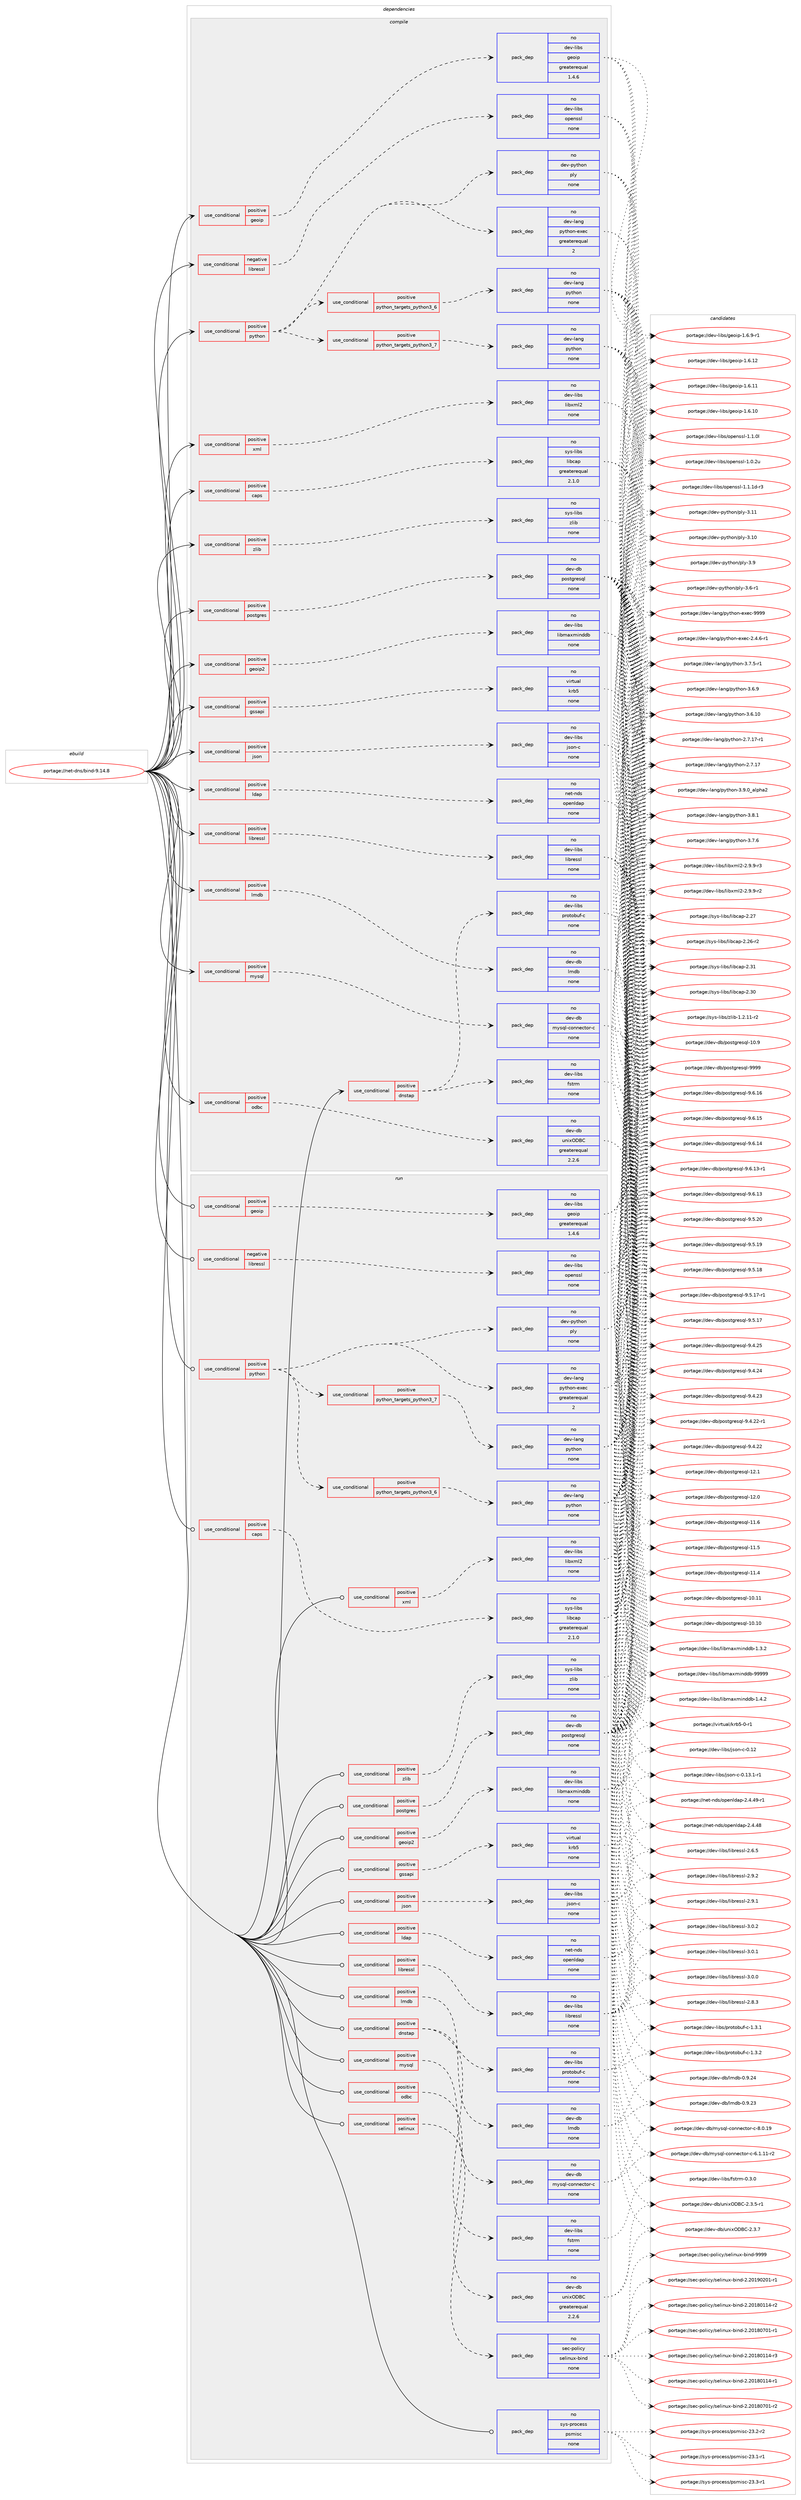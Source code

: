 digraph prolog {

# *************
# Graph options
# *************

newrank=true;
concentrate=true;
compound=true;
graph [rankdir=LR,fontname=Helvetica,fontsize=10,ranksep=1.5];#, ranksep=2.5, nodesep=0.2];
edge  [arrowhead=vee];
node  [fontname=Helvetica,fontsize=10];

# **********
# The ebuild
# **********

subgraph cluster_leftcol {
color=gray;
rank=same;
label=<<i>ebuild</i>>;
id [label="portage://net-dns/bind-9.14.8", color=red, width=4, href="../net-dns/bind-9.14.8.svg"];
}

# ****************
# The dependencies
# ****************

subgraph cluster_midcol {
color=gray;
label=<<i>dependencies</i>>;
subgraph cluster_compile {
fillcolor="#eeeeee";
style=filled;
label=<<i>compile</i>>;
subgraph cond34472 {
dependency156988 [label=<<TABLE BORDER="0" CELLBORDER="1" CELLSPACING="0" CELLPADDING="4"><TR><TD ROWSPAN="3" CELLPADDING="10">use_conditional</TD></TR><TR><TD>negative</TD></TR><TR><TD>libressl</TD></TR></TABLE>>, shape=none, color=red];
subgraph pack120012 {
dependency156989 [label=<<TABLE BORDER="0" CELLBORDER="1" CELLSPACING="0" CELLPADDING="4" WIDTH="220"><TR><TD ROWSPAN="6" CELLPADDING="30">pack_dep</TD></TR><TR><TD WIDTH="110">no</TD></TR><TR><TD>dev-libs</TD></TR><TR><TD>openssl</TD></TR><TR><TD>none</TD></TR><TR><TD></TD></TR></TABLE>>, shape=none, color=blue];
}
dependency156988:e -> dependency156989:w [weight=20,style="dashed",arrowhead="vee"];
}
id:e -> dependency156988:w [weight=20,style="solid",arrowhead="vee"];
subgraph cond34473 {
dependency156990 [label=<<TABLE BORDER="0" CELLBORDER="1" CELLSPACING="0" CELLPADDING="4"><TR><TD ROWSPAN="3" CELLPADDING="10">use_conditional</TD></TR><TR><TD>positive</TD></TR><TR><TD>caps</TD></TR></TABLE>>, shape=none, color=red];
subgraph pack120013 {
dependency156991 [label=<<TABLE BORDER="0" CELLBORDER="1" CELLSPACING="0" CELLPADDING="4" WIDTH="220"><TR><TD ROWSPAN="6" CELLPADDING="30">pack_dep</TD></TR><TR><TD WIDTH="110">no</TD></TR><TR><TD>sys-libs</TD></TR><TR><TD>libcap</TD></TR><TR><TD>greaterequal</TD></TR><TR><TD>2.1.0</TD></TR></TABLE>>, shape=none, color=blue];
}
dependency156990:e -> dependency156991:w [weight=20,style="dashed",arrowhead="vee"];
}
id:e -> dependency156990:w [weight=20,style="solid",arrowhead="vee"];
subgraph cond34474 {
dependency156992 [label=<<TABLE BORDER="0" CELLBORDER="1" CELLSPACING="0" CELLPADDING="4"><TR><TD ROWSPAN="3" CELLPADDING="10">use_conditional</TD></TR><TR><TD>positive</TD></TR><TR><TD>dnstap</TD></TR></TABLE>>, shape=none, color=red];
subgraph pack120014 {
dependency156993 [label=<<TABLE BORDER="0" CELLBORDER="1" CELLSPACING="0" CELLPADDING="4" WIDTH="220"><TR><TD ROWSPAN="6" CELLPADDING="30">pack_dep</TD></TR><TR><TD WIDTH="110">no</TD></TR><TR><TD>dev-libs</TD></TR><TR><TD>fstrm</TD></TR><TR><TD>none</TD></TR><TR><TD></TD></TR></TABLE>>, shape=none, color=blue];
}
dependency156992:e -> dependency156993:w [weight=20,style="dashed",arrowhead="vee"];
subgraph pack120015 {
dependency156994 [label=<<TABLE BORDER="0" CELLBORDER="1" CELLSPACING="0" CELLPADDING="4" WIDTH="220"><TR><TD ROWSPAN="6" CELLPADDING="30">pack_dep</TD></TR><TR><TD WIDTH="110">no</TD></TR><TR><TD>dev-libs</TD></TR><TR><TD>protobuf-c</TD></TR><TR><TD>none</TD></TR><TR><TD></TD></TR></TABLE>>, shape=none, color=blue];
}
dependency156992:e -> dependency156994:w [weight=20,style="dashed",arrowhead="vee"];
}
id:e -> dependency156992:w [weight=20,style="solid",arrowhead="vee"];
subgraph cond34475 {
dependency156995 [label=<<TABLE BORDER="0" CELLBORDER="1" CELLSPACING="0" CELLPADDING="4"><TR><TD ROWSPAN="3" CELLPADDING="10">use_conditional</TD></TR><TR><TD>positive</TD></TR><TR><TD>geoip</TD></TR></TABLE>>, shape=none, color=red];
subgraph pack120016 {
dependency156996 [label=<<TABLE BORDER="0" CELLBORDER="1" CELLSPACING="0" CELLPADDING="4" WIDTH="220"><TR><TD ROWSPAN="6" CELLPADDING="30">pack_dep</TD></TR><TR><TD WIDTH="110">no</TD></TR><TR><TD>dev-libs</TD></TR><TR><TD>geoip</TD></TR><TR><TD>greaterequal</TD></TR><TR><TD>1.4.6</TD></TR></TABLE>>, shape=none, color=blue];
}
dependency156995:e -> dependency156996:w [weight=20,style="dashed",arrowhead="vee"];
}
id:e -> dependency156995:w [weight=20,style="solid",arrowhead="vee"];
subgraph cond34476 {
dependency156997 [label=<<TABLE BORDER="0" CELLBORDER="1" CELLSPACING="0" CELLPADDING="4"><TR><TD ROWSPAN="3" CELLPADDING="10">use_conditional</TD></TR><TR><TD>positive</TD></TR><TR><TD>geoip2</TD></TR></TABLE>>, shape=none, color=red];
subgraph pack120017 {
dependency156998 [label=<<TABLE BORDER="0" CELLBORDER="1" CELLSPACING="0" CELLPADDING="4" WIDTH="220"><TR><TD ROWSPAN="6" CELLPADDING="30">pack_dep</TD></TR><TR><TD WIDTH="110">no</TD></TR><TR><TD>dev-libs</TD></TR><TR><TD>libmaxminddb</TD></TR><TR><TD>none</TD></TR><TR><TD></TD></TR></TABLE>>, shape=none, color=blue];
}
dependency156997:e -> dependency156998:w [weight=20,style="dashed",arrowhead="vee"];
}
id:e -> dependency156997:w [weight=20,style="solid",arrowhead="vee"];
subgraph cond34477 {
dependency156999 [label=<<TABLE BORDER="0" CELLBORDER="1" CELLSPACING="0" CELLPADDING="4"><TR><TD ROWSPAN="3" CELLPADDING="10">use_conditional</TD></TR><TR><TD>positive</TD></TR><TR><TD>gssapi</TD></TR></TABLE>>, shape=none, color=red];
subgraph pack120018 {
dependency157000 [label=<<TABLE BORDER="0" CELLBORDER="1" CELLSPACING="0" CELLPADDING="4" WIDTH="220"><TR><TD ROWSPAN="6" CELLPADDING="30">pack_dep</TD></TR><TR><TD WIDTH="110">no</TD></TR><TR><TD>virtual</TD></TR><TR><TD>krb5</TD></TR><TR><TD>none</TD></TR><TR><TD></TD></TR></TABLE>>, shape=none, color=blue];
}
dependency156999:e -> dependency157000:w [weight=20,style="dashed",arrowhead="vee"];
}
id:e -> dependency156999:w [weight=20,style="solid",arrowhead="vee"];
subgraph cond34478 {
dependency157001 [label=<<TABLE BORDER="0" CELLBORDER="1" CELLSPACING="0" CELLPADDING="4"><TR><TD ROWSPAN="3" CELLPADDING="10">use_conditional</TD></TR><TR><TD>positive</TD></TR><TR><TD>json</TD></TR></TABLE>>, shape=none, color=red];
subgraph pack120019 {
dependency157002 [label=<<TABLE BORDER="0" CELLBORDER="1" CELLSPACING="0" CELLPADDING="4" WIDTH="220"><TR><TD ROWSPAN="6" CELLPADDING="30">pack_dep</TD></TR><TR><TD WIDTH="110">no</TD></TR><TR><TD>dev-libs</TD></TR><TR><TD>json-c</TD></TR><TR><TD>none</TD></TR><TR><TD></TD></TR></TABLE>>, shape=none, color=blue];
}
dependency157001:e -> dependency157002:w [weight=20,style="dashed",arrowhead="vee"];
}
id:e -> dependency157001:w [weight=20,style="solid",arrowhead="vee"];
subgraph cond34479 {
dependency157003 [label=<<TABLE BORDER="0" CELLBORDER="1" CELLSPACING="0" CELLPADDING="4"><TR><TD ROWSPAN="3" CELLPADDING="10">use_conditional</TD></TR><TR><TD>positive</TD></TR><TR><TD>ldap</TD></TR></TABLE>>, shape=none, color=red];
subgraph pack120020 {
dependency157004 [label=<<TABLE BORDER="0" CELLBORDER="1" CELLSPACING="0" CELLPADDING="4" WIDTH="220"><TR><TD ROWSPAN="6" CELLPADDING="30">pack_dep</TD></TR><TR><TD WIDTH="110">no</TD></TR><TR><TD>net-nds</TD></TR><TR><TD>openldap</TD></TR><TR><TD>none</TD></TR><TR><TD></TD></TR></TABLE>>, shape=none, color=blue];
}
dependency157003:e -> dependency157004:w [weight=20,style="dashed",arrowhead="vee"];
}
id:e -> dependency157003:w [weight=20,style="solid",arrowhead="vee"];
subgraph cond34480 {
dependency157005 [label=<<TABLE BORDER="0" CELLBORDER="1" CELLSPACING="0" CELLPADDING="4"><TR><TD ROWSPAN="3" CELLPADDING="10">use_conditional</TD></TR><TR><TD>positive</TD></TR><TR><TD>libressl</TD></TR></TABLE>>, shape=none, color=red];
subgraph pack120021 {
dependency157006 [label=<<TABLE BORDER="0" CELLBORDER="1" CELLSPACING="0" CELLPADDING="4" WIDTH="220"><TR><TD ROWSPAN="6" CELLPADDING="30">pack_dep</TD></TR><TR><TD WIDTH="110">no</TD></TR><TR><TD>dev-libs</TD></TR><TR><TD>libressl</TD></TR><TR><TD>none</TD></TR><TR><TD></TD></TR></TABLE>>, shape=none, color=blue];
}
dependency157005:e -> dependency157006:w [weight=20,style="dashed",arrowhead="vee"];
}
id:e -> dependency157005:w [weight=20,style="solid",arrowhead="vee"];
subgraph cond34481 {
dependency157007 [label=<<TABLE BORDER="0" CELLBORDER="1" CELLSPACING="0" CELLPADDING="4"><TR><TD ROWSPAN="3" CELLPADDING="10">use_conditional</TD></TR><TR><TD>positive</TD></TR><TR><TD>lmdb</TD></TR></TABLE>>, shape=none, color=red];
subgraph pack120022 {
dependency157008 [label=<<TABLE BORDER="0" CELLBORDER="1" CELLSPACING="0" CELLPADDING="4" WIDTH="220"><TR><TD ROWSPAN="6" CELLPADDING="30">pack_dep</TD></TR><TR><TD WIDTH="110">no</TD></TR><TR><TD>dev-db</TD></TR><TR><TD>lmdb</TD></TR><TR><TD>none</TD></TR><TR><TD></TD></TR></TABLE>>, shape=none, color=blue];
}
dependency157007:e -> dependency157008:w [weight=20,style="dashed",arrowhead="vee"];
}
id:e -> dependency157007:w [weight=20,style="solid",arrowhead="vee"];
subgraph cond34482 {
dependency157009 [label=<<TABLE BORDER="0" CELLBORDER="1" CELLSPACING="0" CELLPADDING="4"><TR><TD ROWSPAN="3" CELLPADDING="10">use_conditional</TD></TR><TR><TD>positive</TD></TR><TR><TD>mysql</TD></TR></TABLE>>, shape=none, color=red];
subgraph pack120023 {
dependency157010 [label=<<TABLE BORDER="0" CELLBORDER="1" CELLSPACING="0" CELLPADDING="4" WIDTH="220"><TR><TD ROWSPAN="6" CELLPADDING="30">pack_dep</TD></TR><TR><TD WIDTH="110">no</TD></TR><TR><TD>dev-db</TD></TR><TR><TD>mysql-connector-c</TD></TR><TR><TD>none</TD></TR><TR><TD></TD></TR></TABLE>>, shape=none, color=blue];
}
dependency157009:e -> dependency157010:w [weight=20,style="dashed",arrowhead="vee"];
}
id:e -> dependency157009:w [weight=20,style="solid",arrowhead="vee"];
subgraph cond34483 {
dependency157011 [label=<<TABLE BORDER="0" CELLBORDER="1" CELLSPACING="0" CELLPADDING="4"><TR><TD ROWSPAN="3" CELLPADDING="10">use_conditional</TD></TR><TR><TD>positive</TD></TR><TR><TD>odbc</TD></TR></TABLE>>, shape=none, color=red];
subgraph pack120024 {
dependency157012 [label=<<TABLE BORDER="0" CELLBORDER="1" CELLSPACING="0" CELLPADDING="4" WIDTH="220"><TR><TD ROWSPAN="6" CELLPADDING="30">pack_dep</TD></TR><TR><TD WIDTH="110">no</TD></TR><TR><TD>dev-db</TD></TR><TR><TD>unixODBC</TD></TR><TR><TD>greaterequal</TD></TR><TR><TD>2.2.6</TD></TR></TABLE>>, shape=none, color=blue];
}
dependency157011:e -> dependency157012:w [weight=20,style="dashed",arrowhead="vee"];
}
id:e -> dependency157011:w [weight=20,style="solid",arrowhead="vee"];
subgraph cond34484 {
dependency157013 [label=<<TABLE BORDER="0" CELLBORDER="1" CELLSPACING="0" CELLPADDING="4"><TR><TD ROWSPAN="3" CELLPADDING="10">use_conditional</TD></TR><TR><TD>positive</TD></TR><TR><TD>postgres</TD></TR></TABLE>>, shape=none, color=red];
subgraph pack120025 {
dependency157014 [label=<<TABLE BORDER="0" CELLBORDER="1" CELLSPACING="0" CELLPADDING="4" WIDTH="220"><TR><TD ROWSPAN="6" CELLPADDING="30">pack_dep</TD></TR><TR><TD WIDTH="110">no</TD></TR><TR><TD>dev-db</TD></TR><TR><TD>postgresql</TD></TR><TR><TD>none</TD></TR><TR><TD></TD></TR></TABLE>>, shape=none, color=blue];
}
dependency157013:e -> dependency157014:w [weight=20,style="dashed",arrowhead="vee"];
}
id:e -> dependency157013:w [weight=20,style="solid",arrowhead="vee"];
subgraph cond34485 {
dependency157015 [label=<<TABLE BORDER="0" CELLBORDER="1" CELLSPACING="0" CELLPADDING="4"><TR><TD ROWSPAN="3" CELLPADDING="10">use_conditional</TD></TR><TR><TD>positive</TD></TR><TR><TD>python</TD></TR></TABLE>>, shape=none, color=red];
subgraph cond34486 {
dependency157016 [label=<<TABLE BORDER="0" CELLBORDER="1" CELLSPACING="0" CELLPADDING="4"><TR><TD ROWSPAN="3" CELLPADDING="10">use_conditional</TD></TR><TR><TD>positive</TD></TR><TR><TD>python_targets_python3_6</TD></TR></TABLE>>, shape=none, color=red];
subgraph pack120026 {
dependency157017 [label=<<TABLE BORDER="0" CELLBORDER="1" CELLSPACING="0" CELLPADDING="4" WIDTH="220"><TR><TD ROWSPAN="6" CELLPADDING="30">pack_dep</TD></TR><TR><TD WIDTH="110">no</TD></TR><TR><TD>dev-lang</TD></TR><TR><TD>python</TD></TR><TR><TD>none</TD></TR><TR><TD></TD></TR></TABLE>>, shape=none, color=blue];
}
dependency157016:e -> dependency157017:w [weight=20,style="dashed",arrowhead="vee"];
}
dependency157015:e -> dependency157016:w [weight=20,style="dashed",arrowhead="vee"];
subgraph cond34487 {
dependency157018 [label=<<TABLE BORDER="0" CELLBORDER="1" CELLSPACING="0" CELLPADDING="4"><TR><TD ROWSPAN="3" CELLPADDING="10">use_conditional</TD></TR><TR><TD>positive</TD></TR><TR><TD>python_targets_python3_7</TD></TR></TABLE>>, shape=none, color=red];
subgraph pack120027 {
dependency157019 [label=<<TABLE BORDER="0" CELLBORDER="1" CELLSPACING="0" CELLPADDING="4" WIDTH="220"><TR><TD ROWSPAN="6" CELLPADDING="30">pack_dep</TD></TR><TR><TD WIDTH="110">no</TD></TR><TR><TD>dev-lang</TD></TR><TR><TD>python</TD></TR><TR><TD>none</TD></TR><TR><TD></TD></TR></TABLE>>, shape=none, color=blue];
}
dependency157018:e -> dependency157019:w [weight=20,style="dashed",arrowhead="vee"];
}
dependency157015:e -> dependency157018:w [weight=20,style="dashed",arrowhead="vee"];
subgraph pack120028 {
dependency157020 [label=<<TABLE BORDER="0" CELLBORDER="1" CELLSPACING="0" CELLPADDING="4" WIDTH="220"><TR><TD ROWSPAN="6" CELLPADDING="30">pack_dep</TD></TR><TR><TD WIDTH="110">no</TD></TR><TR><TD>dev-lang</TD></TR><TR><TD>python-exec</TD></TR><TR><TD>greaterequal</TD></TR><TR><TD>2</TD></TR></TABLE>>, shape=none, color=blue];
}
dependency157015:e -> dependency157020:w [weight=20,style="dashed",arrowhead="vee"];
subgraph pack120029 {
dependency157021 [label=<<TABLE BORDER="0" CELLBORDER="1" CELLSPACING="0" CELLPADDING="4" WIDTH="220"><TR><TD ROWSPAN="6" CELLPADDING="30">pack_dep</TD></TR><TR><TD WIDTH="110">no</TD></TR><TR><TD>dev-python</TD></TR><TR><TD>ply</TD></TR><TR><TD>none</TD></TR><TR><TD></TD></TR></TABLE>>, shape=none, color=blue];
}
dependency157015:e -> dependency157021:w [weight=20,style="dashed",arrowhead="vee"];
}
id:e -> dependency157015:w [weight=20,style="solid",arrowhead="vee"];
subgraph cond34488 {
dependency157022 [label=<<TABLE BORDER="0" CELLBORDER="1" CELLSPACING="0" CELLPADDING="4"><TR><TD ROWSPAN="3" CELLPADDING="10">use_conditional</TD></TR><TR><TD>positive</TD></TR><TR><TD>xml</TD></TR></TABLE>>, shape=none, color=red];
subgraph pack120030 {
dependency157023 [label=<<TABLE BORDER="0" CELLBORDER="1" CELLSPACING="0" CELLPADDING="4" WIDTH="220"><TR><TD ROWSPAN="6" CELLPADDING="30">pack_dep</TD></TR><TR><TD WIDTH="110">no</TD></TR><TR><TD>dev-libs</TD></TR><TR><TD>libxml2</TD></TR><TR><TD>none</TD></TR><TR><TD></TD></TR></TABLE>>, shape=none, color=blue];
}
dependency157022:e -> dependency157023:w [weight=20,style="dashed",arrowhead="vee"];
}
id:e -> dependency157022:w [weight=20,style="solid",arrowhead="vee"];
subgraph cond34489 {
dependency157024 [label=<<TABLE BORDER="0" CELLBORDER="1" CELLSPACING="0" CELLPADDING="4"><TR><TD ROWSPAN="3" CELLPADDING="10">use_conditional</TD></TR><TR><TD>positive</TD></TR><TR><TD>zlib</TD></TR></TABLE>>, shape=none, color=red];
subgraph pack120031 {
dependency157025 [label=<<TABLE BORDER="0" CELLBORDER="1" CELLSPACING="0" CELLPADDING="4" WIDTH="220"><TR><TD ROWSPAN="6" CELLPADDING="30">pack_dep</TD></TR><TR><TD WIDTH="110">no</TD></TR><TR><TD>sys-libs</TD></TR><TR><TD>zlib</TD></TR><TR><TD>none</TD></TR><TR><TD></TD></TR></TABLE>>, shape=none, color=blue];
}
dependency157024:e -> dependency157025:w [weight=20,style="dashed",arrowhead="vee"];
}
id:e -> dependency157024:w [weight=20,style="solid",arrowhead="vee"];
}
subgraph cluster_compileandrun {
fillcolor="#eeeeee";
style=filled;
label=<<i>compile and run</i>>;
}
subgraph cluster_run {
fillcolor="#eeeeee";
style=filled;
label=<<i>run</i>>;
subgraph cond34490 {
dependency157026 [label=<<TABLE BORDER="0" CELLBORDER="1" CELLSPACING="0" CELLPADDING="4"><TR><TD ROWSPAN="3" CELLPADDING="10">use_conditional</TD></TR><TR><TD>negative</TD></TR><TR><TD>libressl</TD></TR></TABLE>>, shape=none, color=red];
subgraph pack120032 {
dependency157027 [label=<<TABLE BORDER="0" CELLBORDER="1" CELLSPACING="0" CELLPADDING="4" WIDTH="220"><TR><TD ROWSPAN="6" CELLPADDING="30">pack_dep</TD></TR><TR><TD WIDTH="110">no</TD></TR><TR><TD>dev-libs</TD></TR><TR><TD>openssl</TD></TR><TR><TD>none</TD></TR><TR><TD></TD></TR></TABLE>>, shape=none, color=blue];
}
dependency157026:e -> dependency157027:w [weight=20,style="dashed",arrowhead="vee"];
}
id:e -> dependency157026:w [weight=20,style="solid",arrowhead="odot"];
subgraph cond34491 {
dependency157028 [label=<<TABLE BORDER="0" CELLBORDER="1" CELLSPACING="0" CELLPADDING="4"><TR><TD ROWSPAN="3" CELLPADDING="10">use_conditional</TD></TR><TR><TD>positive</TD></TR><TR><TD>caps</TD></TR></TABLE>>, shape=none, color=red];
subgraph pack120033 {
dependency157029 [label=<<TABLE BORDER="0" CELLBORDER="1" CELLSPACING="0" CELLPADDING="4" WIDTH="220"><TR><TD ROWSPAN="6" CELLPADDING="30">pack_dep</TD></TR><TR><TD WIDTH="110">no</TD></TR><TR><TD>sys-libs</TD></TR><TR><TD>libcap</TD></TR><TR><TD>greaterequal</TD></TR><TR><TD>2.1.0</TD></TR></TABLE>>, shape=none, color=blue];
}
dependency157028:e -> dependency157029:w [weight=20,style="dashed",arrowhead="vee"];
}
id:e -> dependency157028:w [weight=20,style="solid",arrowhead="odot"];
subgraph cond34492 {
dependency157030 [label=<<TABLE BORDER="0" CELLBORDER="1" CELLSPACING="0" CELLPADDING="4"><TR><TD ROWSPAN="3" CELLPADDING="10">use_conditional</TD></TR><TR><TD>positive</TD></TR><TR><TD>dnstap</TD></TR></TABLE>>, shape=none, color=red];
subgraph pack120034 {
dependency157031 [label=<<TABLE BORDER="0" CELLBORDER="1" CELLSPACING="0" CELLPADDING="4" WIDTH="220"><TR><TD ROWSPAN="6" CELLPADDING="30">pack_dep</TD></TR><TR><TD WIDTH="110">no</TD></TR><TR><TD>dev-libs</TD></TR><TR><TD>fstrm</TD></TR><TR><TD>none</TD></TR><TR><TD></TD></TR></TABLE>>, shape=none, color=blue];
}
dependency157030:e -> dependency157031:w [weight=20,style="dashed",arrowhead="vee"];
subgraph pack120035 {
dependency157032 [label=<<TABLE BORDER="0" CELLBORDER="1" CELLSPACING="0" CELLPADDING="4" WIDTH="220"><TR><TD ROWSPAN="6" CELLPADDING="30">pack_dep</TD></TR><TR><TD WIDTH="110">no</TD></TR><TR><TD>dev-libs</TD></TR><TR><TD>protobuf-c</TD></TR><TR><TD>none</TD></TR><TR><TD></TD></TR></TABLE>>, shape=none, color=blue];
}
dependency157030:e -> dependency157032:w [weight=20,style="dashed",arrowhead="vee"];
}
id:e -> dependency157030:w [weight=20,style="solid",arrowhead="odot"];
subgraph cond34493 {
dependency157033 [label=<<TABLE BORDER="0" CELLBORDER="1" CELLSPACING="0" CELLPADDING="4"><TR><TD ROWSPAN="3" CELLPADDING="10">use_conditional</TD></TR><TR><TD>positive</TD></TR><TR><TD>geoip</TD></TR></TABLE>>, shape=none, color=red];
subgraph pack120036 {
dependency157034 [label=<<TABLE BORDER="0" CELLBORDER="1" CELLSPACING="0" CELLPADDING="4" WIDTH="220"><TR><TD ROWSPAN="6" CELLPADDING="30">pack_dep</TD></TR><TR><TD WIDTH="110">no</TD></TR><TR><TD>dev-libs</TD></TR><TR><TD>geoip</TD></TR><TR><TD>greaterequal</TD></TR><TR><TD>1.4.6</TD></TR></TABLE>>, shape=none, color=blue];
}
dependency157033:e -> dependency157034:w [weight=20,style="dashed",arrowhead="vee"];
}
id:e -> dependency157033:w [weight=20,style="solid",arrowhead="odot"];
subgraph cond34494 {
dependency157035 [label=<<TABLE BORDER="0" CELLBORDER="1" CELLSPACING="0" CELLPADDING="4"><TR><TD ROWSPAN="3" CELLPADDING="10">use_conditional</TD></TR><TR><TD>positive</TD></TR><TR><TD>geoip2</TD></TR></TABLE>>, shape=none, color=red];
subgraph pack120037 {
dependency157036 [label=<<TABLE BORDER="0" CELLBORDER="1" CELLSPACING="0" CELLPADDING="4" WIDTH="220"><TR><TD ROWSPAN="6" CELLPADDING="30">pack_dep</TD></TR><TR><TD WIDTH="110">no</TD></TR><TR><TD>dev-libs</TD></TR><TR><TD>libmaxminddb</TD></TR><TR><TD>none</TD></TR><TR><TD></TD></TR></TABLE>>, shape=none, color=blue];
}
dependency157035:e -> dependency157036:w [weight=20,style="dashed",arrowhead="vee"];
}
id:e -> dependency157035:w [weight=20,style="solid",arrowhead="odot"];
subgraph cond34495 {
dependency157037 [label=<<TABLE BORDER="0" CELLBORDER="1" CELLSPACING="0" CELLPADDING="4"><TR><TD ROWSPAN="3" CELLPADDING="10">use_conditional</TD></TR><TR><TD>positive</TD></TR><TR><TD>gssapi</TD></TR></TABLE>>, shape=none, color=red];
subgraph pack120038 {
dependency157038 [label=<<TABLE BORDER="0" CELLBORDER="1" CELLSPACING="0" CELLPADDING="4" WIDTH="220"><TR><TD ROWSPAN="6" CELLPADDING="30">pack_dep</TD></TR><TR><TD WIDTH="110">no</TD></TR><TR><TD>virtual</TD></TR><TR><TD>krb5</TD></TR><TR><TD>none</TD></TR><TR><TD></TD></TR></TABLE>>, shape=none, color=blue];
}
dependency157037:e -> dependency157038:w [weight=20,style="dashed",arrowhead="vee"];
}
id:e -> dependency157037:w [weight=20,style="solid",arrowhead="odot"];
subgraph cond34496 {
dependency157039 [label=<<TABLE BORDER="0" CELLBORDER="1" CELLSPACING="0" CELLPADDING="4"><TR><TD ROWSPAN="3" CELLPADDING="10">use_conditional</TD></TR><TR><TD>positive</TD></TR><TR><TD>json</TD></TR></TABLE>>, shape=none, color=red];
subgraph pack120039 {
dependency157040 [label=<<TABLE BORDER="0" CELLBORDER="1" CELLSPACING="0" CELLPADDING="4" WIDTH="220"><TR><TD ROWSPAN="6" CELLPADDING="30">pack_dep</TD></TR><TR><TD WIDTH="110">no</TD></TR><TR><TD>dev-libs</TD></TR><TR><TD>json-c</TD></TR><TR><TD>none</TD></TR><TR><TD></TD></TR></TABLE>>, shape=none, color=blue];
}
dependency157039:e -> dependency157040:w [weight=20,style="dashed",arrowhead="vee"];
}
id:e -> dependency157039:w [weight=20,style="solid",arrowhead="odot"];
subgraph cond34497 {
dependency157041 [label=<<TABLE BORDER="0" CELLBORDER="1" CELLSPACING="0" CELLPADDING="4"><TR><TD ROWSPAN="3" CELLPADDING="10">use_conditional</TD></TR><TR><TD>positive</TD></TR><TR><TD>ldap</TD></TR></TABLE>>, shape=none, color=red];
subgraph pack120040 {
dependency157042 [label=<<TABLE BORDER="0" CELLBORDER="1" CELLSPACING="0" CELLPADDING="4" WIDTH="220"><TR><TD ROWSPAN="6" CELLPADDING="30">pack_dep</TD></TR><TR><TD WIDTH="110">no</TD></TR><TR><TD>net-nds</TD></TR><TR><TD>openldap</TD></TR><TR><TD>none</TD></TR><TR><TD></TD></TR></TABLE>>, shape=none, color=blue];
}
dependency157041:e -> dependency157042:w [weight=20,style="dashed",arrowhead="vee"];
}
id:e -> dependency157041:w [weight=20,style="solid",arrowhead="odot"];
subgraph cond34498 {
dependency157043 [label=<<TABLE BORDER="0" CELLBORDER="1" CELLSPACING="0" CELLPADDING="4"><TR><TD ROWSPAN="3" CELLPADDING="10">use_conditional</TD></TR><TR><TD>positive</TD></TR><TR><TD>libressl</TD></TR></TABLE>>, shape=none, color=red];
subgraph pack120041 {
dependency157044 [label=<<TABLE BORDER="0" CELLBORDER="1" CELLSPACING="0" CELLPADDING="4" WIDTH="220"><TR><TD ROWSPAN="6" CELLPADDING="30">pack_dep</TD></TR><TR><TD WIDTH="110">no</TD></TR><TR><TD>dev-libs</TD></TR><TR><TD>libressl</TD></TR><TR><TD>none</TD></TR><TR><TD></TD></TR></TABLE>>, shape=none, color=blue];
}
dependency157043:e -> dependency157044:w [weight=20,style="dashed",arrowhead="vee"];
}
id:e -> dependency157043:w [weight=20,style="solid",arrowhead="odot"];
subgraph cond34499 {
dependency157045 [label=<<TABLE BORDER="0" CELLBORDER="1" CELLSPACING="0" CELLPADDING="4"><TR><TD ROWSPAN="3" CELLPADDING="10">use_conditional</TD></TR><TR><TD>positive</TD></TR><TR><TD>lmdb</TD></TR></TABLE>>, shape=none, color=red];
subgraph pack120042 {
dependency157046 [label=<<TABLE BORDER="0" CELLBORDER="1" CELLSPACING="0" CELLPADDING="4" WIDTH="220"><TR><TD ROWSPAN="6" CELLPADDING="30">pack_dep</TD></TR><TR><TD WIDTH="110">no</TD></TR><TR><TD>dev-db</TD></TR><TR><TD>lmdb</TD></TR><TR><TD>none</TD></TR><TR><TD></TD></TR></TABLE>>, shape=none, color=blue];
}
dependency157045:e -> dependency157046:w [weight=20,style="dashed",arrowhead="vee"];
}
id:e -> dependency157045:w [weight=20,style="solid",arrowhead="odot"];
subgraph cond34500 {
dependency157047 [label=<<TABLE BORDER="0" CELLBORDER="1" CELLSPACING="0" CELLPADDING="4"><TR><TD ROWSPAN="3" CELLPADDING="10">use_conditional</TD></TR><TR><TD>positive</TD></TR><TR><TD>mysql</TD></TR></TABLE>>, shape=none, color=red];
subgraph pack120043 {
dependency157048 [label=<<TABLE BORDER="0" CELLBORDER="1" CELLSPACING="0" CELLPADDING="4" WIDTH="220"><TR><TD ROWSPAN="6" CELLPADDING="30">pack_dep</TD></TR><TR><TD WIDTH="110">no</TD></TR><TR><TD>dev-db</TD></TR><TR><TD>mysql-connector-c</TD></TR><TR><TD>none</TD></TR><TR><TD></TD></TR></TABLE>>, shape=none, color=blue];
}
dependency157047:e -> dependency157048:w [weight=20,style="dashed",arrowhead="vee"];
}
id:e -> dependency157047:w [weight=20,style="solid",arrowhead="odot"];
subgraph cond34501 {
dependency157049 [label=<<TABLE BORDER="0" CELLBORDER="1" CELLSPACING="0" CELLPADDING="4"><TR><TD ROWSPAN="3" CELLPADDING="10">use_conditional</TD></TR><TR><TD>positive</TD></TR><TR><TD>odbc</TD></TR></TABLE>>, shape=none, color=red];
subgraph pack120044 {
dependency157050 [label=<<TABLE BORDER="0" CELLBORDER="1" CELLSPACING="0" CELLPADDING="4" WIDTH="220"><TR><TD ROWSPAN="6" CELLPADDING="30">pack_dep</TD></TR><TR><TD WIDTH="110">no</TD></TR><TR><TD>dev-db</TD></TR><TR><TD>unixODBC</TD></TR><TR><TD>greaterequal</TD></TR><TR><TD>2.2.6</TD></TR></TABLE>>, shape=none, color=blue];
}
dependency157049:e -> dependency157050:w [weight=20,style="dashed",arrowhead="vee"];
}
id:e -> dependency157049:w [weight=20,style="solid",arrowhead="odot"];
subgraph cond34502 {
dependency157051 [label=<<TABLE BORDER="0" CELLBORDER="1" CELLSPACING="0" CELLPADDING="4"><TR><TD ROWSPAN="3" CELLPADDING="10">use_conditional</TD></TR><TR><TD>positive</TD></TR><TR><TD>postgres</TD></TR></TABLE>>, shape=none, color=red];
subgraph pack120045 {
dependency157052 [label=<<TABLE BORDER="0" CELLBORDER="1" CELLSPACING="0" CELLPADDING="4" WIDTH="220"><TR><TD ROWSPAN="6" CELLPADDING="30">pack_dep</TD></TR><TR><TD WIDTH="110">no</TD></TR><TR><TD>dev-db</TD></TR><TR><TD>postgresql</TD></TR><TR><TD>none</TD></TR><TR><TD></TD></TR></TABLE>>, shape=none, color=blue];
}
dependency157051:e -> dependency157052:w [weight=20,style="dashed",arrowhead="vee"];
}
id:e -> dependency157051:w [weight=20,style="solid",arrowhead="odot"];
subgraph cond34503 {
dependency157053 [label=<<TABLE BORDER="0" CELLBORDER="1" CELLSPACING="0" CELLPADDING="4"><TR><TD ROWSPAN="3" CELLPADDING="10">use_conditional</TD></TR><TR><TD>positive</TD></TR><TR><TD>python</TD></TR></TABLE>>, shape=none, color=red];
subgraph cond34504 {
dependency157054 [label=<<TABLE BORDER="0" CELLBORDER="1" CELLSPACING="0" CELLPADDING="4"><TR><TD ROWSPAN="3" CELLPADDING="10">use_conditional</TD></TR><TR><TD>positive</TD></TR><TR><TD>python_targets_python3_6</TD></TR></TABLE>>, shape=none, color=red];
subgraph pack120046 {
dependency157055 [label=<<TABLE BORDER="0" CELLBORDER="1" CELLSPACING="0" CELLPADDING="4" WIDTH="220"><TR><TD ROWSPAN="6" CELLPADDING="30">pack_dep</TD></TR><TR><TD WIDTH="110">no</TD></TR><TR><TD>dev-lang</TD></TR><TR><TD>python</TD></TR><TR><TD>none</TD></TR><TR><TD></TD></TR></TABLE>>, shape=none, color=blue];
}
dependency157054:e -> dependency157055:w [weight=20,style="dashed",arrowhead="vee"];
}
dependency157053:e -> dependency157054:w [weight=20,style="dashed",arrowhead="vee"];
subgraph cond34505 {
dependency157056 [label=<<TABLE BORDER="0" CELLBORDER="1" CELLSPACING="0" CELLPADDING="4"><TR><TD ROWSPAN="3" CELLPADDING="10">use_conditional</TD></TR><TR><TD>positive</TD></TR><TR><TD>python_targets_python3_7</TD></TR></TABLE>>, shape=none, color=red];
subgraph pack120047 {
dependency157057 [label=<<TABLE BORDER="0" CELLBORDER="1" CELLSPACING="0" CELLPADDING="4" WIDTH="220"><TR><TD ROWSPAN="6" CELLPADDING="30">pack_dep</TD></TR><TR><TD WIDTH="110">no</TD></TR><TR><TD>dev-lang</TD></TR><TR><TD>python</TD></TR><TR><TD>none</TD></TR><TR><TD></TD></TR></TABLE>>, shape=none, color=blue];
}
dependency157056:e -> dependency157057:w [weight=20,style="dashed",arrowhead="vee"];
}
dependency157053:e -> dependency157056:w [weight=20,style="dashed",arrowhead="vee"];
subgraph pack120048 {
dependency157058 [label=<<TABLE BORDER="0" CELLBORDER="1" CELLSPACING="0" CELLPADDING="4" WIDTH="220"><TR><TD ROWSPAN="6" CELLPADDING="30">pack_dep</TD></TR><TR><TD WIDTH="110">no</TD></TR><TR><TD>dev-lang</TD></TR><TR><TD>python-exec</TD></TR><TR><TD>greaterequal</TD></TR><TR><TD>2</TD></TR></TABLE>>, shape=none, color=blue];
}
dependency157053:e -> dependency157058:w [weight=20,style="dashed",arrowhead="vee"];
subgraph pack120049 {
dependency157059 [label=<<TABLE BORDER="0" CELLBORDER="1" CELLSPACING="0" CELLPADDING="4" WIDTH="220"><TR><TD ROWSPAN="6" CELLPADDING="30">pack_dep</TD></TR><TR><TD WIDTH="110">no</TD></TR><TR><TD>dev-python</TD></TR><TR><TD>ply</TD></TR><TR><TD>none</TD></TR><TR><TD></TD></TR></TABLE>>, shape=none, color=blue];
}
dependency157053:e -> dependency157059:w [weight=20,style="dashed",arrowhead="vee"];
}
id:e -> dependency157053:w [weight=20,style="solid",arrowhead="odot"];
subgraph cond34506 {
dependency157060 [label=<<TABLE BORDER="0" CELLBORDER="1" CELLSPACING="0" CELLPADDING="4"><TR><TD ROWSPAN="3" CELLPADDING="10">use_conditional</TD></TR><TR><TD>positive</TD></TR><TR><TD>selinux</TD></TR></TABLE>>, shape=none, color=red];
subgraph pack120050 {
dependency157061 [label=<<TABLE BORDER="0" CELLBORDER="1" CELLSPACING="0" CELLPADDING="4" WIDTH="220"><TR><TD ROWSPAN="6" CELLPADDING="30">pack_dep</TD></TR><TR><TD WIDTH="110">no</TD></TR><TR><TD>sec-policy</TD></TR><TR><TD>selinux-bind</TD></TR><TR><TD>none</TD></TR><TR><TD></TD></TR></TABLE>>, shape=none, color=blue];
}
dependency157060:e -> dependency157061:w [weight=20,style="dashed",arrowhead="vee"];
}
id:e -> dependency157060:w [weight=20,style="solid",arrowhead="odot"];
subgraph cond34507 {
dependency157062 [label=<<TABLE BORDER="0" CELLBORDER="1" CELLSPACING="0" CELLPADDING="4"><TR><TD ROWSPAN="3" CELLPADDING="10">use_conditional</TD></TR><TR><TD>positive</TD></TR><TR><TD>xml</TD></TR></TABLE>>, shape=none, color=red];
subgraph pack120051 {
dependency157063 [label=<<TABLE BORDER="0" CELLBORDER="1" CELLSPACING="0" CELLPADDING="4" WIDTH="220"><TR><TD ROWSPAN="6" CELLPADDING="30">pack_dep</TD></TR><TR><TD WIDTH="110">no</TD></TR><TR><TD>dev-libs</TD></TR><TR><TD>libxml2</TD></TR><TR><TD>none</TD></TR><TR><TD></TD></TR></TABLE>>, shape=none, color=blue];
}
dependency157062:e -> dependency157063:w [weight=20,style="dashed",arrowhead="vee"];
}
id:e -> dependency157062:w [weight=20,style="solid",arrowhead="odot"];
subgraph cond34508 {
dependency157064 [label=<<TABLE BORDER="0" CELLBORDER="1" CELLSPACING="0" CELLPADDING="4"><TR><TD ROWSPAN="3" CELLPADDING="10">use_conditional</TD></TR><TR><TD>positive</TD></TR><TR><TD>zlib</TD></TR></TABLE>>, shape=none, color=red];
subgraph pack120052 {
dependency157065 [label=<<TABLE BORDER="0" CELLBORDER="1" CELLSPACING="0" CELLPADDING="4" WIDTH="220"><TR><TD ROWSPAN="6" CELLPADDING="30">pack_dep</TD></TR><TR><TD WIDTH="110">no</TD></TR><TR><TD>sys-libs</TD></TR><TR><TD>zlib</TD></TR><TR><TD>none</TD></TR><TR><TD></TD></TR></TABLE>>, shape=none, color=blue];
}
dependency157064:e -> dependency157065:w [weight=20,style="dashed",arrowhead="vee"];
}
id:e -> dependency157064:w [weight=20,style="solid",arrowhead="odot"];
subgraph pack120053 {
dependency157066 [label=<<TABLE BORDER="0" CELLBORDER="1" CELLSPACING="0" CELLPADDING="4" WIDTH="220"><TR><TD ROWSPAN="6" CELLPADDING="30">pack_dep</TD></TR><TR><TD WIDTH="110">no</TD></TR><TR><TD>sys-process</TD></TR><TR><TD>psmisc</TD></TR><TR><TD>none</TD></TR><TR><TD></TD></TR></TABLE>>, shape=none, color=blue];
}
id:e -> dependency157066:w [weight=20,style="solid",arrowhead="odot"];
}
}

# **************
# The candidates
# **************

subgraph cluster_choices {
rank=same;
color=gray;
label=<<i>candidates</i>>;

subgraph choice120012 {
color=black;
nodesep=1;
choice1001011184510810598115471111121011101151151084549464946491004511451 [label="portage://dev-libs/openssl-1.1.1d-r3", color=red, width=4,href="../dev-libs/openssl-1.1.1d-r3.svg"];
choice100101118451081059811547111112101110115115108454946494648108 [label="portage://dev-libs/openssl-1.1.0l", color=red, width=4,href="../dev-libs/openssl-1.1.0l.svg"];
choice100101118451081059811547111112101110115115108454946484650117 [label="portage://dev-libs/openssl-1.0.2u", color=red, width=4,href="../dev-libs/openssl-1.0.2u.svg"];
dependency156989:e -> choice1001011184510810598115471111121011101151151084549464946491004511451:w [style=dotted,weight="100"];
dependency156989:e -> choice100101118451081059811547111112101110115115108454946494648108:w [style=dotted,weight="100"];
dependency156989:e -> choice100101118451081059811547111112101110115115108454946484650117:w [style=dotted,weight="100"];
}
subgraph choice120013 {
color=black;
nodesep=1;
choice1151211154510810598115471081059899971124550465149 [label="portage://sys-libs/libcap-2.31", color=red, width=4,href="../sys-libs/libcap-2.31.svg"];
choice1151211154510810598115471081059899971124550465148 [label="portage://sys-libs/libcap-2.30", color=red, width=4,href="../sys-libs/libcap-2.30.svg"];
choice1151211154510810598115471081059899971124550465055 [label="portage://sys-libs/libcap-2.27", color=red, width=4,href="../sys-libs/libcap-2.27.svg"];
choice11512111545108105981154710810598999711245504650544511450 [label="portage://sys-libs/libcap-2.26-r2", color=red, width=4,href="../sys-libs/libcap-2.26-r2.svg"];
dependency156991:e -> choice1151211154510810598115471081059899971124550465149:w [style=dotted,weight="100"];
dependency156991:e -> choice1151211154510810598115471081059899971124550465148:w [style=dotted,weight="100"];
dependency156991:e -> choice1151211154510810598115471081059899971124550465055:w [style=dotted,weight="100"];
dependency156991:e -> choice11512111545108105981154710810598999711245504650544511450:w [style=dotted,weight="100"];
}
subgraph choice120014 {
color=black;
nodesep=1;
choice100101118451081059811547102115116114109454846514648 [label="portage://dev-libs/fstrm-0.3.0", color=red, width=4,href="../dev-libs/fstrm-0.3.0.svg"];
dependency156993:e -> choice100101118451081059811547102115116114109454846514648:w [style=dotted,weight="100"];
}
subgraph choice120015 {
color=black;
nodesep=1;
choice100101118451081059811547112114111116111981171024599454946514650 [label="portage://dev-libs/protobuf-c-1.3.2", color=red, width=4,href="../dev-libs/protobuf-c-1.3.2.svg"];
choice100101118451081059811547112114111116111981171024599454946514649 [label="portage://dev-libs/protobuf-c-1.3.1", color=red, width=4,href="../dev-libs/protobuf-c-1.3.1.svg"];
dependency156994:e -> choice100101118451081059811547112114111116111981171024599454946514650:w [style=dotted,weight="100"];
dependency156994:e -> choice100101118451081059811547112114111116111981171024599454946514649:w [style=dotted,weight="100"];
}
subgraph choice120016 {
color=black;
nodesep=1;
choice1001011184510810598115471031011111051124549465446574511449 [label="portage://dev-libs/geoip-1.6.9-r1", color=red, width=4,href="../dev-libs/geoip-1.6.9-r1.svg"];
choice10010111845108105981154710310111110511245494654464950 [label="portage://dev-libs/geoip-1.6.12", color=red, width=4,href="../dev-libs/geoip-1.6.12.svg"];
choice10010111845108105981154710310111110511245494654464949 [label="portage://dev-libs/geoip-1.6.11", color=red, width=4,href="../dev-libs/geoip-1.6.11.svg"];
choice10010111845108105981154710310111110511245494654464948 [label="portage://dev-libs/geoip-1.6.10", color=red, width=4,href="../dev-libs/geoip-1.6.10.svg"];
dependency156996:e -> choice1001011184510810598115471031011111051124549465446574511449:w [style=dotted,weight="100"];
dependency156996:e -> choice10010111845108105981154710310111110511245494654464950:w [style=dotted,weight="100"];
dependency156996:e -> choice10010111845108105981154710310111110511245494654464949:w [style=dotted,weight="100"];
dependency156996:e -> choice10010111845108105981154710310111110511245494654464948:w [style=dotted,weight="100"];
}
subgraph choice120017 {
color=black;
nodesep=1;
choice100101118451081059811547108105981099712010910511010010098455757575757 [label="portage://dev-libs/libmaxminddb-99999", color=red, width=4,href="../dev-libs/libmaxminddb-99999.svg"];
choice100101118451081059811547108105981099712010910511010010098454946524650 [label="portage://dev-libs/libmaxminddb-1.4.2", color=red, width=4,href="../dev-libs/libmaxminddb-1.4.2.svg"];
choice100101118451081059811547108105981099712010910511010010098454946514650 [label="portage://dev-libs/libmaxminddb-1.3.2", color=red, width=4,href="../dev-libs/libmaxminddb-1.3.2.svg"];
dependency156998:e -> choice100101118451081059811547108105981099712010910511010010098455757575757:w [style=dotted,weight="100"];
dependency156998:e -> choice100101118451081059811547108105981099712010910511010010098454946524650:w [style=dotted,weight="100"];
dependency156998:e -> choice100101118451081059811547108105981099712010910511010010098454946514650:w [style=dotted,weight="100"];
}
subgraph choice120018 {
color=black;
nodesep=1;
choice1181051141161179710847107114985345484511449 [label="portage://virtual/krb5-0-r1", color=red, width=4,href="../virtual/krb5-0-r1.svg"];
dependency157000:e -> choice1181051141161179710847107114985345484511449:w [style=dotted,weight="100"];
}
subgraph choice120019 {
color=black;
nodesep=1;
choice1001011184510810598115471061151111104599454846495146494511449 [label="portage://dev-libs/json-c-0.13.1-r1", color=red, width=4,href="../dev-libs/json-c-0.13.1-r1.svg"];
choice10010111845108105981154710611511111045994548464950 [label="portage://dev-libs/json-c-0.12", color=red, width=4,href="../dev-libs/json-c-0.12.svg"];
dependency157002:e -> choice1001011184510810598115471061151111104599454846495146494511449:w [style=dotted,weight="100"];
dependency157002:e -> choice10010111845108105981154710611511111045994548464950:w [style=dotted,weight="100"];
}
subgraph choice120020 {
color=black;
nodesep=1;
choice110101116451101001154711111210111010810097112455046524652574511449 [label="portage://net-nds/openldap-2.4.49-r1", color=red, width=4,href="../net-nds/openldap-2.4.49-r1.svg"];
choice11010111645110100115471111121011101081009711245504652465256 [label="portage://net-nds/openldap-2.4.48", color=red, width=4,href="../net-nds/openldap-2.4.48.svg"];
dependency157004:e -> choice110101116451101001154711111210111010810097112455046524652574511449:w [style=dotted,weight="100"];
dependency157004:e -> choice11010111645110100115471111121011101081009711245504652465256:w [style=dotted,weight="100"];
}
subgraph choice120021 {
color=black;
nodesep=1;
choice10010111845108105981154710810598114101115115108455146484650 [label="portage://dev-libs/libressl-3.0.2", color=red, width=4,href="../dev-libs/libressl-3.0.2.svg"];
choice10010111845108105981154710810598114101115115108455146484649 [label="portage://dev-libs/libressl-3.0.1", color=red, width=4,href="../dev-libs/libressl-3.0.1.svg"];
choice10010111845108105981154710810598114101115115108455146484648 [label="portage://dev-libs/libressl-3.0.0", color=red, width=4,href="../dev-libs/libressl-3.0.0.svg"];
choice10010111845108105981154710810598114101115115108455046574650 [label="portage://dev-libs/libressl-2.9.2", color=red, width=4,href="../dev-libs/libressl-2.9.2.svg"];
choice10010111845108105981154710810598114101115115108455046574649 [label="portage://dev-libs/libressl-2.9.1", color=red, width=4,href="../dev-libs/libressl-2.9.1.svg"];
choice10010111845108105981154710810598114101115115108455046564651 [label="portage://dev-libs/libressl-2.8.3", color=red, width=4,href="../dev-libs/libressl-2.8.3.svg"];
choice10010111845108105981154710810598114101115115108455046544653 [label="portage://dev-libs/libressl-2.6.5", color=red, width=4,href="../dev-libs/libressl-2.6.5.svg"];
dependency157006:e -> choice10010111845108105981154710810598114101115115108455146484650:w [style=dotted,weight="100"];
dependency157006:e -> choice10010111845108105981154710810598114101115115108455146484649:w [style=dotted,weight="100"];
dependency157006:e -> choice10010111845108105981154710810598114101115115108455146484648:w [style=dotted,weight="100"];
dependency157006:e -> choice10010111845108105981154710810598114101115115108455046574650:w [style=dotted,weight="100"];
dependency157006:e -> choice10010111845108105981154710810598114101115115108455046574649:w [style=dotted,weight="100"];
dependency157006:e -> choice10010111845108105981154710810598114101115115108455046564651:w [style=dotted,weight="100"];
dependency157006:e -> choice10010111845108105981154710810598114101115115108455046544653:w [style=dotted,weight="100"];
}
subgraph choice120022 {
color=black;
nodesep=1;
choice1001011184510098471081091009845484657465052 [label="portage://dev-db/lmdb-0.9.24", color=red, width=4,href="../dev-db/lmdb-0.9.24.svg"];
choice1001011184510098471081091009845484657465051 [label="portage://dev-db/lmdb-0.9.23", color=red, width=4,href="../dev-db/lmdb-0.9.23.svg"];
dependency157008:e -> choice1001011184510098471081091009845484657465052:w [style=dotted,weight="100"];
dependency157008:e -> choice1001011184510098471081091009845484657465051:w [style=dotted,weight="100"];
}
subgraph choice120023 {
color=black;
nodesep=1;
choice100101118451009847109121115113108459911111011010199116111114459945564648464957 [label="portage://dev-db/mysql-connector-c-8.0.19", color=red, width=4,href="../dev-db/mysql-connector-c-8.0.19.svg"];
choice1001011184510098471091211151131084599111110110101991161111144599455446494649494511450 [label="portage://dev-db/mysql-connector-c-6.1.11-r2", color=red, width=4,href="../dev-db/mysql-connector-c-6.1.11-r2.svg"];
dependency157010:e -> choice100101118451009847109121115113108459911111011010199116111114459945564648464957:w [style=dotted,weight="100"];
dependency157010:e -> choice1001011184510098471091211151131084599111110110101991161111144599455446494649494511450:w [style=dotted,weight="100"];
}
subgraph choice120024 {
color=black;
nodesep=1;
choice10010111845100984711711010512079686667455046514655 [label="portage://dev-db/unixODBC-2.3.7", color=red, width=4,href="../dev-db/unixODBC-2.3.7.svg"];
choice100101118451009847117110105120796866674550465146534511449 [label="portage://dev-db/unixODBC-2.3.5-r1", color=red, width=4,href="../dev-db/unixODBC-2.3.5-r1.svg"];
dependency157012:e -> choice10010111845100984711711010512079686667455046514655:w [style=dotted,weight="100"];
dependency157012:e -> choice100101118451009847117110105120796866674550465146534511449:w [style=dotted,weight="100"];
}
subgraph choice120025 {
color=black;
nodesep=1;
choice1001011184510098471121111151161031141011151131084557575757 [label="portage://dev-db/postgresql-9999", color=red, width=4,href="../dev-db/postgresql-9999.svg"];
choice10010111845100984711211111511610311410111511310845574654464954 [label="portage://dev-db/postgresql-9.6.16", color=red, width=4,href="../dev-db/postgresql-9.6.16.svg"];
choice10010111845100984711211111511610311410111511310845574654464953 [label="portage://dev-db/postgresql-9.6.15", color=red, width=4,href="../dev-db/postgresql-9.6.15.svg"];
choice10010111845100984711211111511610311410111511310845574654464952 [label="portage://dev-db/postgresql-9.6.14", color=red, width=4,href="../dev-db/postgresql-9.6.14.svg"];
choice100101118451009847112111115116103114101115113108455746544649514511449 [label="portage://dev-db/postgresql-9.6.13-r1", color=red, width=4,href="../dev-db/postgresql-9.6.13-r1.svg"];
choice10010111845100984711211111511610311410111511310845574654464951 [label="portage://dev-db/postgresql-9.6.13", color=red, width=4,href="../dev-db/postgresql-9.6.13.svg"];
choice10010111845100984711211111511610311410111511310845574653465048 [label="portage://dev-db/postgresql-9.5.20", color=red, width=4,href="../dev-db/postgresql-9.5.20.svg"];
choice10010111845100984711211111511610311410111511310845574653464957 [label="portage://dev-db/postgresql-9.5.19", color=red, width=4,href="../dev-db/postgresql-9.5.19.svg"];
choice10010111845100984711211111511610311410111511310845574653464956 [label="portage://dev-db/postgresql-9.5.18", color=red, width=4,href="../dev-db/postgresql-9.5.18.svg"];
choice100101118451009847112111115116103114101115113108455746534649554511449 [label="portage://dev-db/postgresql-9.5.17-r1", color=red, width=4,href="../dev-db/postgresql-9.5.17-r1.svg"];
choice10010111845100984711211111511610311410111511310845574653464955 [label="portage://dev-db/postgresql-9.5.17", color=red, width=4,href="../dev-db/postgresql-9.5.17.svg"];
choice10010111845100984711211111511610311410111511310845574652465053 [label="portage://dev-db/postgresql-9.4.25", color=red, width=4,href="../dev-db/postgresql-9.4.25.svg"];
choice10010111845100984711211111511610311410111511310845574652465052 [label="portage://dev-db/postgresql-9.4.24", color=red, width=4,href="../dev-db/postgresql-9.4.24.svg"];
choice10010111845100984711211111511610311410111511310845574652465051 [label="portage://dev-db/postgresql-9.4.23", color=red, width=4,href="../dev-db/postgresql-9.4.23.svg"];
choice100101118451009847112111115116103114101115113108455746524650504511449 [label="portage://dev-db/postgresql-9.4.22-r1", color=red, width=4,href="../dev-db/postgresql-9.4.22-r1.svg"];
choice10010111845100984711211111511610311410111511310845574652465050 [label="portage://dev-db/postgresql-9.4.22", color=red, width=4,href="../dev-db/postgresql-9.4.22.svg"];
choice1001011184510098471121111151161031141011151131084549504649 [label="portage://dev-db/postgresql-12.1", color=red, width=4,href="../dev-db/postgresql-12.1.svg"];
choice1001011184510098471121111151161031141011151131084549504648 [label="portage://dev-db/postgresql-12.0", color=red, width=4,href="../dev-db/postgresql-12.0.svg"];
choice1001011184510098471121111151161031141011151131084549494654 [label="portage://dev-db/postgresql-11.6", color=red, width=4,href="../dev-db/postgresql-11.6.svg"];
choice1001011184510098471121111151161031141011151131084549494653 [label="portage://dev-db/postgresql-11.5", color=red, width=4,href="../dev-db/postgresql-11.5.svg"];
choice1001011184510098471121111151161031141011151131084549494652 [label="portage://dev-db/postgresql-11.4", color=red, width=4,href="../dev-db/postgresql-11.4.svg"];
choice1001011184510098471121111151161031141011151131084549484657 [label="portage://dev-db/postgresql-10.9", color=red, width=4,href="../dev-db/postgresql-10.9.svg"];
choice100101118451009847112111115116103114101115113108454948464949 [label="portage://dev-db/postgresql-10.11", color=red, width=4,href="../dev-db/postgresql-10.11.svg"];
choice100101118451009847112111115116103114101115113108454948464948 [label="portage://dev-db/postgresql-10.10", color=red, width=4,href="../dev-db/postgresql-10.10.svg"];
dependency157014:e -> choice1001011184510098471121111151161031141011151131084557575757:w [style=dotted,weight="100"];
dependency157014:e -> choice10010111845100984711211111511610311410111511310845574654464954:w [style=dotted,weight="100"];
dependency157014:e -> choice10010111845100984711211111511610311410111511310845574654464953:w [style=dotted,weight="100"];
dependency157014:e -> choice10010111845100984711211111511610311410111511310845574654464952:w [style=dotted,weight="100"];
dependency157014:e -> choice100101118451009847112111115116103114101115113108455746544649514511449:w [style=dotted,weight="100"];
dependency157014:e -> choice10010111845100984711211111511610311410111511310845574654464951:w [style=dotted,weight="100"];
dependency157014:e -> choice10010111845100984711211111511610311410111511310845574653465048:w [style=dotted,weight="100"];
dependency157014:e -> choice10010111845100984711211111511610311410111511310845574653464957:w [style=dotted,weight="100"];
dependency157014:e -> choice10010111845100984711211111511610311410111511310845574653464956:w [style=dotted,weight="100"];
dependency157014:e -> choice100101118451009847112111115116103114101115113108455746534649554511449:w [style=dotted,weight="100"];
dependency157014:e -> choice10010111845100984711211111511610311410111511310845574653464955:w [style=dotted,weight="100"];
dependency157014:e -> choice10010111845100984711211111511610311410111511310845574652465053:w [style=dotted,weight="100"];
dependency157014:e -> choice10010111845100984711211111511610311410111511310845574652465052:w [style=dotted,weight="100"];
dependency157014:e -> choice10010111845100984711211111511610311410111511310845574652465051:w [style=dotted,weight="100"];
dependency157014:e -> choice100101118451009847112111115116103114101115113108455746524650504511449:w [style=dotted,weight="100"];
dependency157014:e -> choice10010111845100984711211111511610311410111511310845574652465050:w [style=dotted,weight="100"];
dependency157014:e -> choice1001011184510098471121111151161031141011151131084549504649:w [style=dotted,weight="100"];
dependency157014:e -> choice1001011184510098471121111151161031141011151131084549504648:w [style=dotted,weight="100"];
dependency157014:e -> choice1001011184510098471121111151161031141011151131084549494654:w [style=dotted,weight="100"];
dependency157014:e -> choice1001011184510098471121111151161031141011151131084549494653:w [style=dotted,weight="100"];
dependency157014:e -> choice1001011184510098471121111151161031141011151131084549494652:w [style=dotted,weight="100"];
dependency157014:e -> choice1001011184510098471121111151161031141011151131084549484657:w [style=dotted,weight="100"];
dependency157014:e -> choice100101118451009847112111115116103114101115113108454948464949:w [style=dotted,weight="100"];
dependency157014:e -> choice100101118451009847112111115116103114101115113108454948464948:w [style=dotted,weight="100"];
}
subgraph choice120026 {
color=black;
nodesep=1;
choice10010111845108971101034711212111610411111045514657464895971081121049750 [label="portage://dev-lang/python-3.9.0_alpha2", color=red, width=4,href="../dev-lang/python-3.9.0_alpha2.svg"];
choice100101118451089711010347112121116104111110455146564649 [label="portage://dev-lang/python-3.8.1", color=red, width=4,href="../dev-lang/python-3.8.1.svg"];
choice100101118451089711010347112121116104111110455146554654 [label="portage://dev-lang/python-3.7.6", color=red, width=4,href="../dev-lang/python-3.7.6.svg"];
choice1001011184510897110103471121211161041111104551465546534511449 [label="portage://dev-lang/python-3.7.5-r1", color=red, width=4,href="../dev-lang/python-3.7.5-r1.svg"];
choice100101118451089711010347112121116104111110455146544657 [label="portage://dev-lang/python-3.6.9", color=red, width=4,href="../dev-lang/python-3.6.9.svg"];
choice10010111845108971101034711212111610411111045514654464948 [label="portage://dev-lang/python-3.6.10", color=red, width=4,href="../dev-lang/python-3.6.10.svg"];
choice100101118451089711010347112121116104111110455046554649554511449 [label="portage://dev-lang/python-2.7.17-r1", color=red, width=4,href="../dev-lang/python-2.7.17-r1.svg"];
choice10010111845108971101034711212111610411111045504655464955 [label="portage://dev-lang/python-2.7.17", color=red, width=4,href="../dev-lang/python-2.7.17.svg"];
dependency157017:e -> choice10010111845108971101034711212111610411111045514657464895971081121049750:w [style=dotted,weight="100"];
dependency157017:e -> choice100101118451089711010347112121116104111110455146564649:w [style=dotted,weight="100"];
dependency157017:e -> choice100101118451089711010347112121116104111110455146554654:w [style=dotted,weight="100"];
dependency157017:e -> choice1001011184510897110103471121211161041111104551465546534511449:w [style=dotted,weight="100"];
dependency157017:e -> choice100101118451089711010347112121116104111110455146544657:w [style=dotted,weight="100"];
dependency157017:e -> choice10010111845108971101034711212111610411111045514654464948:w [style=dotted,weight="100"];
dependency157017:e -> choice100101118451089711010347112121116104111110455046554649554511449:w [style=dotted,weight="100"];
dependency157017:e -> choice10010111845108971101034711212111610411111045504655464955:w [style=dotted,weight="100"];
}
subgraph choice120027 {
color=black;
nodesep=1;
choice10010111845108971101034711212111610411111045514657464895971081121049750 [label="portage://dev-lang/python-3.9.0_alpha2", color=red, width=4,href="../dev-lang/python-3.9.0_alpha2.svg"];
choice100101118451089711010347112121116104111110455146564649 [label="portage://dev-lang/python-3.8.1", color=red, width=4,href="../dev-lang/python-3.8.1.svg"];
choice100101118451089711010347112121116104111110455146554654 [label="portage://dev-lang/python-3.7.6", color=red, width=4,href="../dev-lang/python-3.7.6.svg"];
choice1001011184510897110103471121211161041111104551465546534511449 [label="portage://dev-lang/python-3.7.5-r1", color=red, width=4,href="../dev-lang/python-3.7.5-r1.svg"];
choice100101118451089711010347112121116104111110455146544657 [label="portage://dev-lang/python-3.6.9", color=red, width=4,href="../dev-lang/python-3.6.9.svg"];
choice10010111845108971101034711212111610411111045514654464948 [label="portage://dev-lang/python-3.6.10", color=red, width=4,href="../dev-lang/python-3.6.10.svg"];
choice100101118451089711010347112121116104111110455046554649554511449 [label="portage://dev-lang/python-2.7.17-r1", color=red, width=4,href="../dev-lang/python-2.7.17-r1.svg"];
choice10010111845108971101034711212111610411111045504655464955 [label="portage://dev-lang/python-2.7.17", color=red, width=4,href="../dev-lang/python-2.7.17.svg"];
dependency157019:e -> choice10010111845108971101034711212111610411111045514657464895971081121049750:w [style=dotted,weight="100"];
dependency157019:e -> choice100101118451089711010347112121116104111110455146564649:w [style=dotted,weight="100"];
dependency157019:e -> choice100101118451089711010347112121116104111110455146554654:w [style=dotted,weight="100"];
dependency157019:e -> choice1001011184510897110103471121211161041111104551465546534511449:w [style=dotted,weight="100"];
dependency157019:e -> choice100101118451089711010347112121116104111110455146544657:w [style=dotted,weight="100"];
dependency157019:e -> choice10010111845108971101034711212111610411111045514654464948:w [style=dotted,weight="100"];
dependency157019:e -> choice100101118451089711010347112121116104111110455046554649554511449:w [style=dotted,weight="100"];
dependency157019:e -> choice10010111845108971101034711212111610411111045504655464955:w [style=dotted,weight="100"];
}
subgraph choice120028 {
color=black;
nodesep=1;
choice10010111845108971101034711212111610411111045101120101994557575757 [label="portage://dev-lang/python-exec-9999", color=red, width=4,href="../dev-lang/python-exec-9999.svg"];
choice10010111845108971101034711212111610411111045101120101994550465246544511449 [label="portage://dev-lang/python-exec-2.4.6-r1", color=red, width=4,href="../dev-lang/python-exec-2.4.6-r1.svg"];
dependency157020:e -> choice10010111845108971101034711212111610411111045101120101994557575757:w [style=dotted,weight="100"];
dependency157020:e -> choice10010111845108971101034711212111610411111045101120101994550465246544511449:w [style=dotted,weight="100"];
}
subgraph choice120029 {
color=black;
nodesep=1;
choice100101118451121211161041111104711210812145514657 [label="portage://dev-python/ply-3.9", color=red, width=4,href="../dev-python/ply-3.9.svg"];
choice1001011184511212111610411111047112108121455146544511449 [label="portage://dev-python/ply-3.6-r1", color=red, width=4,href="../dev-python/ply-3.6-r1.svg"];
choice10010111845112121116104111110471121081214551464949 [label="portage://dev-python/ply-3.11", color=red, width=4,href="../dev-python/ply-3.11.svg"];
choice10010111845112121116104111110471121081214551464948 [label="portage://dev-python/ply-3.10", color=red, width=4,href="../dev-python/ply-3.10.svg"];
dependency157021:e -> choice100101118451121211161041111104711210812145514657:w [style=dotted,weight="100"];
dependency157021:e -> choice1001011184511212111610411111047112108121455146544511449:w [style=dotted,weight="100"];
dependency157021:e -> choice10010111845112121116104111110471121081214551464949:w [style=dotted,weight="100"];
dependency157021:e -> choice10010111845112121116104111110471121081214551464948:w [style=dotted,weight="100"];
}
subgraph choice120030 {
color=black;
nodesep=1;
choice10010111845108105981154710810598120109108504550465746574511451 [label="portage://dev-libs/libxml2-2.9.9-r3", color=red, width=4,href="../dev-libs/libxml2-2.9.9-r3.svg"];
choice10010111845108105981154710810598120109108504550465746574511450 [label="portage://dev-libs/libxml2-2.9.9-r2", color=red, width=4,href="../dev-libs/libxml2-2.9.9-r2.svg"];
dependency157023:e -> choice10010111845108105981154710810598120109108504550465746574511451:w [style=dotted,weight="100"];
dependency157023:e -> choice10010111845108105981154710810598120109108504550465746574511450:w [style=dotted,weight="100"];
}
subgraph choice120031 {
color=black;
nodesep=1;
choice11512111545108105981154712210810598454946504649494511450 [label="portage://sys-libs/zlib-1.2.11-r2", color=red, width=4,href="../sys-libs/zlib-1.2.11-r2.svg"];
dependency157025:e -> choice11512111545108105981154712210810598454946504649494511450:w [style=dotted,weight="100"];
}
subgraph choice120032 {
color=black;
nodesep=1;
choice1001011184510810598115471111121011101151151084549464946491004511451 [label="portage://dev-libs/openssl-1.1.1d-r3", color=red, width=4,href="../dev-libs/openssl-1.1.1d-r3.svg"];
choice100101118451081059811547111112101110115115108454946494648108 [label="portage://dev-libs/openssl-1.1.0l", color=red, width=4,href="../dev-libs/openssl-1.1.0l.svg"];
choice100101118451081059811547111112101110115115108454946484650117 [label="portage://dev-libs/openssl-1.0.2u", color=red, width=4,href="../dev-libs/openssl-1.0.2u.svg"];
dependency157027:e -> choice1001011184510810598115471111121011101151151084549464946491004511451:w [style=dotted,weight="100"];
dependency157027:e -> choice100101118451081059811547111112101110115115108454946494648108:w [style=dotted,weight="100"];
dependency157027:e -> choice100101118451081059811547111112101110115115108454946484650117:w [style=dotted,weight="100"];
}
subgraph choice120033 {
color=black;
nodesep=1;
choice1151211154510810598115471081059899971124550465149 [label="portage://sys-libs/libcap-2.31", color=red, width=4,href="../sys-libs/libcap-2.31.svg"];
choice1151211154510810598115471081059899971124550465148 [label="portage://sys-libs/libcap-2.30", color=red, width=4,href="../sys-libs/libcap-2.30.svg"];
choice1151211154510810598115471081059899971124550465055 [label="portage://sys-libs/libcap-2.27", color=red, width=4,href="../sys-libs/libcap-2.27.svg"];
choice11512111545108105981154710810598999711245504650544511450 [label="portage://sys-libs/libcap-2.26-r2", color=red, width=4,href="../sys-libs/libcap-2.26-r2.svg"];
dependency157029:e -> choice1151211154510810598115471081059899971124550465149:w [style=dotted,weight="100"];
dependency157029:e -> choice1151211154510810598115471081059899971124550465148:w [style=dotted,weight="100"];
dependency157029:e -> choice1151211154510810598115471081059899971124550465055:w [style=dotted,weight="100"];
dependency157029:e -> choice11512111545108105981154710810598999711245504650544511450:w [style=dotted,weight="100"];
}
subgraph choice120034 {
color=black;
nodesep=1;
choice100101118451081059811547102115116114109454846514648 [label="portage://dev-libs/fstrm-0.3.0", color=red, width=4,href="../dev-libs/fstrm-0.3.0.svg"];
dependency157031:e -> choice100101118451081059811547102115116114109454846514648:w [style=dotted,weight="100"];
}
subgraph choice120035 {
color=black;
nodesep=1;
choice100101118451081059811547112114111116111981171024599454946514650 [label="portage://dev-libs/protobuf-c-1.3.2", color=red, width=4,href="../dev-libs/protobuf-c-1.3.2.svg"];
choice100101118451081059811547112114111116111981171024599454946514649 [label="portage://dev-libs/protobuf-c-1.3.1", color=red, width=4,href="../dev-libs/protobuf-c-1.3.1.svg"];
dependency157032:e -> choice100101118451081059811547112114111116111981171024599454946514650:w [style=dotted,weight="100"];
dependency157032:e -> choice100101118451081059811547112114111116111981171024599454946514649:w [style=dotted,weight="100"];
}
subgraph choice120036 {
color=black;
nodesep=1;
choice1001011184510810598115471031011111051124549465446574511449 [label="portage://dev-libs/geoip-1.6.9-r1", color=red, width=4,href="../dev-libs/geoip-1.6.9-r1.svg"];
choice10010111845108105981154710310111110511245494654464950 [label="portage://dev-libs/geoip-1.6.12", color=red, width=4,href="../dev-libs/geoip-1.6.12.svg"];
choice10010111845108105981154710310111110511245494654464949 [label="portage://dev-libs/geoip-1.6.11", color=red, width=4,href="../dev-libs/geoip-1.6.11.svg"];
choice10010111845108105981154710310111110511245494654464948 [label="portage://dev-libs/geoip-1.6.10", color=red, width=4,href="../dev-libs/geoip-1.6.10.svg"];
dependency157034:e -> choice1001011184510810598115471031011111051124549465446574511449:w [style=dotted,weight="100"];
dependency157034:e -> choice10010111845108105981154710310111110511245494654464950:w [style=dotted,weight="100"];
dependency157034:e -> choice10010111845108105981154710310111110511245494654464949:w [style=dotted,weight="100"];
dependency157034:e -> choice10010111845108105981154710310111110511245494654464948:w [style=dotted,weight="100"];
}
subgraph choice120037 {
color=black;
nodesep=1;
choice100101118451081059811547108105981099712010910511010010098455757575757 [label="portage://dev-libs/libmaxminddb-99999", color=red, width=4,href="../dev-libs/libmaxminddb-99999.svg"];
choice100101118451081059811547108105981099712010910511010010098454946524650 [label="portage://dev-libs/libmaxminddb-1.4.2", color=red, width=4,href="../dev-libs/libmaxminddb-1.4.2.svg"];
choice100101118451081059811547108105981099712010910511010010098454946514650 [label="portage://dev-libs/libmaxminddb-1.3.2", color=red, width=4,href="../dev-libs/libmaxminddb-1.3.2.svg"];
dependency157036:e -> choice100101118451081059811547108105981099712010910511010010098455757575757:w [style=dotted,weight="100"];
dependency157036:e -> choice100101118451081059811547108105981099712010910511010010098454946524650:w [style=dotted,weight="100"];
dependency157036:e -> choice100101118451081059811547108105981099712010910511010010098454946514650:w [style=dotted,weight="100"];
}
subgraph choice120038 {
color=black;
nodesep=1;
choice1181051141161179710847107114985345484511449 [label="portage://virtual/krb5-0-r1", color=red, width=4,href="../virtual/krb5-0-r1.svg"];
dependency157038:e -> choice1181051141161179710847107114985345484511449:w [style=dotted,weight="100"];
}
subgraph choice120039 {
color=black;
nodesep=1;
choice1001011184510810598115471061151111104599454846495146494511449 [label="portage://dev-libs/json-c-0.13.1-r1", color=red, width=4,href="../dev-libs/json-c-0.13.1-r1.svg"];
choice10010111845108105981154710611511111045994548464950 [label="portage://dev-libs/json-c-0.12", color=red, width=4,href="../dev-libs/json-c-0.12.svg"];
dependency157040:e -> choice1001011184510810598115471061151111104599454846495146494511449:w [style=dotted,weight="100"];
dependency157040:e -> choice10010111845108105981154710611511111045994548464950:w [style=dotted,weight="100"];
}
subgraph choice120040 {
color=black;
nodesep=1;
choice110101116451101001154711111210111010810097112455046524652574511449 [label="portage://net-nds/openldap-2.4.49-r1", color=red, width=4,href="../net-nds/openldap-2.4.49-r1.svg"];
choice11010111645110100115471111121011101081009711245504652465256 [label="portage://net-nds/openldap-2.4.48", color=red, width=4,href="../net-nds/openldap-2.4.48.svg"];
dependency157042:e -> choice110101116451101001154711111210111010810097112455046524652574511449:w [style=dotted,weight="100"];
dependency157042:e -> choice11010111645110100115471111121011101081009711245504652465256:w [style=dotted,weight="100"];
}
subgraph choice120041 {
color=black;
nodesep=1;
choice10010111845108105981154710810598114101115115108455146484650 [label="portage://dev-libs/libressl-3.0.2", color=red, width=4,href="../dev-libs/libressl-3.0.2.svg"];
choice10010111845108105981154710810598114101115115108455146484649 [label="portage://dev-libs/libressl-3.0.1", color=red, width=4,href="../dev-libs/libressl-3.0.1.svg"];
choice10010111845108105981154710810598114101115115108455146484648 [label="portage://dev-libs/libressl-3.0.0", color=red, width=4,href="../dev-libs/libressl-3.0.0.svg"];
choice10010111845108105981154710810598114101115115108455046574650 [label="portage://dev-libs/libressl-2.9.2", color=red, width=4,href="../dev-libs/libressl-2.9.2.svg"];
choice10010111845108105981154710810598114101115115108455046574649 [label="portage://dev-libs/libressl-2.9.1", color=red, width=4,href="../dev-libs/libressl-2.9.1.svg"];
choice10010111845108105981154710810598114101115115108455046564651 [label="portage://dev-libs/libressl-2.8.3", color=red, width=4,href="../dev-libs/libressl-2.8.3.svg"];
choice10010111845108105981154710810598114101115115108455046544653 [label="portage://dev-libs/libressl-2.6.5", color=red, width=4,href="../dev-libs/libressl-2.6.5.svg"];
dependency157044:e -> choice10010111845108105981154710810598114101115115108455146484650:w [style=dotted,weight="100"];
dependency157044:e -> choice10010111845108105981154710810598114101115115108455146484649:w [style=dotted,weight="100"];
dependency157044:e -> choice10010111845108105981154710810598114101115115108455146484648:w [style=dotted,weight="100"];
dependency157044:e -> choice10010111845108105981154710810598114101115115108455046574650:w [style=dotted,weight="100"];
dependency157044:e -> choice10010111845108105981154710810598114101115115108455046574649:w [style=dotted,weight="100"];
dependency157044:e -> choice10010111845108105981154710810598114101115115108455046564651:w [style=dotted,weight="100"];
dependency157044:e -> choice10010111845108105981154710810598114101115115108455046544653:w [style=dotted,weight="100"];
}
subgraph choice120042 {
color=black;
nodesep=1;
choice1001011184510098471081091009845484657465052 [label="portage://dev-db/lmdb-0.9.24", color=red, width=4,href="../dev-db/lmdb-0.9.24.svg"];
choice1001011184510098471081091009845484657465051 [label="portage://dev-db/lmdb-0.9.23", color=red, width=4,href="../dev-db/lmdb-0.9.23.svg"];
dependency157046:e -> choice1001011184510098471081091009845484657465052:w [style=dotted,weight="100"];
dependency157046:e -> choice1001011184510098471081091009845484657465051:w [style=dotted,weight="100"];
}
subgraph choice120043 {
color=black;
nodesep=1;
choice100101118451009847109121115113108459911111011010199116111114459945564648464957 [label="portage://dev-db/mysql-connector-c-8.0.19", color=red, width=4,href="../dev-db/mysql-connector-c-8.0.19.svg"];
choice1001011184510098471091211151131084599111110110101991161111144599455446494649494511450 [label="portage://dev-db/mysql-connector-c-6.1.11-r2", color=red, width=4,href="../dev-db/mysql-connector-c-6.1.11-r2.svg"];
dependency157048:e -> choice100101118451009847109121115113108459911111011010199116111114459945564648464957:w [style=dotted,weight="100"];
dependency157048:e -> choice1001011184510098471091211151131084599111110110101991161111144599455446494649494511450:w [style=dotted,weight="100"];
}
subgraph choice120044 {
color=black;
nodesep=1;
choice10010111845100984711711010512079686667455046514655 [label="portage://dev-db/unixODBC-2.3.7", color=red, width=4,href="../dev-db/unixODBC-2.3.7.svg"];
choice100101118451009847117110105120796866674550465146534511449 [label="portage://dev-db/unixODBC-2.3.5-r1", color=red, width=4,href="../dev-db/unixODBC-2.3.5-r1.svg"];
dependency157050:e -> choice10010111845100984711711010512079686667455046514655:w [style=dotted,weight="100"];
dependency157050:e -> choice100101118451009847117110105120796866674550465146534511449:w [style=dotted,weight="100"];
}
subgraph choice120045 {
color=black;
nodesep=1;
choice1001011184510098471121111151161031141011151131084557575757 [label="portage://dev-db/postgresql-9999", color=red, width=4,href="../dev-db/postgresql-9999.svg"];
choice10010111845100984711211111511610311410111511310845574654464954 [label="portage://dev-db/postgresql-9.6.16", color=red, width=4,href="../dev-db/postgresql-9.6.16.svg"];
choice10010111845100984711211111511610311410111511310845574654464953 [label="portage://dev-db/postgresql-9.6.15", color=red, width=4,href="../dev-db/postgresql-9.6.15.svg"];
choice10010111845100984711211111511610311410111511310845574654464952 [label="portage://dev-db/postgresql-9.6.14", color=red, width=4,href="../dev-db/postgresql-9.6.14.svg"];
choice100101118451009847112111115116103114101115113108455746544649514511449 [label="portage://dev-db/postgresql-9.6.13-r1", color=red, width=4,href="../dev-db/postgresql-9.6.13-r1.svg"];
choice10010111845100984711211111511610311410111511310845574654464951 [label="portage://dev-db/postgresql-9.6.13", color=red, width=4,href="../dev-db/postgresql-9.6.13.svg"];
choice10010111845100984711211111511610311410111511310845574653465048 [label="portage://dev-db/postgresql-9.5.20", color=red, width=4,href="../dev-db/postgresql-9.5.20.svg"];
choice10010111845100984711211111511610311410111511310845574653464957 [label="portage://dev-db/postgresql-9.5.19", color=red, width=4,href="../dev-db/postgresql-9.5.19.svg"];
choice10010111845100984711211111511610311410111511310845574653464956 [label="portage://dev-db/postgresql-9.5.18", color=red, width=4,href="../dev-db/postgresql-9.5.18.svg"];
choice100101118451009847112111115116103114101115113108455746534649554511449 [label="portage://dev-db/postgresql-9.5.17-r1", color=red, width=4,href="../dev-db/postgresql-9.5.17-r1.svg"];
choice10010111845100984711211111511610311410111511310845574653464955 [label="portage://dev-db/postgresql-9.5.17", color=red, width=4,href="../dev-db/postgresql-9.5.17.svg"];
choice10010111845100984711211111511610311410111511310845574652465053 [label="portage://dev-db/postgresql-9.4.25", color=red, width=4,href="../dev-db/postgresql-9.4.25.svg"];
choice10010111845100984711211111511610311410111511310845574652465052 [label="portage://dev-db/postgresql-9.4.24", color=red, width=4,href="../dev-db/postgresql-9.4.24.svg"];
choice10010111845100984711211111511610311410111511310845574652465051 [label="portage://dev-db/postgresql-9.4.23", color=red, width=4,href="../dev-db/postgresql-9.4.23.svg"];
choice100101118451009847112111115116103114101115113108455746524650504511449 [label="portage://dev-db/postgresql-9.4.22-r1", color=red, width=4,href="../dev-db/postgresql-9.4.22-r1.svg"];
choice10010111845100984711211111511610311410111511310845574652465050 [label="portage://dev-db/postgresql-9.4.22", color=red, width=4,href="../dev-db/postgresql-9.4.22.svg"];
choice1001011184510098471121111151161031141011151131084549504649 [label="portage://dev-db/postgresql-12.1", color=red, width=4,href="../dev-db/postgresql-12.1.svg"];
choice1001011184510098471121111151161031141011151131084549504648 [label="portage://dev-db/postgresql-12.0", color=red, width=4,href="../dev-db/postgresql-12.0.svg"];
choice1001011184510098471121111151161031141011151131084549494654 [label="portage://dev-db/postgresql-11.6", color=red, width=4,href="../dev-db/postgresql-11.6.svg"];
choice1001011184510098471121111151161031141011151131084549494653 [label="portage://dev-db/postgresql-11.5", color=red, width=4,href="../dev-db/postgresql-11.5.svg"];
choice1001011184510098471121111151161031141011151131084549494652 [label="portage://dev-db/postgresql-11.4", color=red, width=4,href="../dev-db/postgresql-11.4.svg"];
choice1001011184510098471121111151161031141011151131084549484657 [label="portage://dev-db/postgresql-10.9", color=red, width=4,href="../dev-db/postgresql-10.9.svg"];
choice100101118451009847112111115116103114101115113108454948464949 [label="portage://dev-db/postgresql-10.11", color=red, width=4,href="../dev-db/postgresql-10.11.svg"];
choice100101118451009847112111115116103114101115113108454948464948 [label="portage://dev-db/postgresql-10.10", color=red, width=4,href="../dev-db/postgresql-10.10.svg"];
dependency157052:e -> choice1001011184510098471121111151161031141011151131084557575757:w [style=dotted,weight="100"];
dependency157052:e -> choice10010111845100984711211111511610311410111511310845574654464954:w [style=dotted,weight="100"];
dependency157052:e -> choice10010111845100984711211111511610311410111511310845574654464953:w [style=dotted,weight="100"];
dependency157052:e -> choice10010111845100984711211111511610311410111511310845574654464952:w [style=dotted,weight="100"];
dependency157052:e -> choice100101118451009847112111115116103114101115113108455746544649514511449:w [style=dotted,weight="100"];
dependency157052:e -> choice10010111845100984711211111511610311410111511310845574654464951:w [style=dotted,weight="100"];
dependency157052:e -> choice10010111845100984711211111511610311410111511310845574653465048:w [style=dotted,weight="100"];
dependency157052:e -> choice10010111845100984711211111511610311410111511310845574653464957:w [style=dotted,weight="100"];
dependency157052:e -> choice10010111845100984711211111511610311410111511310845574653464956:w [style=dotted,weight="100"];
dependency157052:e -> choice100101118451009847112111115116103114101115113108455746534649554511449:w [style=dotted,weight="100"];
dependency157052:e -> choice10010111845100984711211111511610311410111511310845574653464955:w [style=dotted,weight="100"];
dependency157052:e -> choice10010111845100984711211111511610311410111511310845574652465053:w [style=dotted,weight="100"];
dependency157052:e -> choice10010111845100984711211111511610311410111511310845574652465052:w [style=dotted,weight="100"];
dependency157052:e -> choice10010111845100984711211111511610311410111511310845574652465051:w [style=dotted,weight="100"];
dependency157052:e -> choice100101118451009847112111115116103114101115113108455746524650504511449:w [style=dotted,weight="100"];
dependency157052:e -> choice10010111845100984711211111511610311410111511310845574652465050:w [style=dotted,weight="100"];
dependency157052:e -> choice1001011184510098471121111151161031141011151131084549504649:w [style=dotted,weight="100"];
dependency157052:e -> choice1001011184510098471121111151161031141011151131084549504648:w [style=dotted,weight="100"];
dependency157052:e -> choice1001011184510098471121111151161031141011151131084549494654:w [style=dotted,weight="100"];
dependency157052:e -> choice1001011184510098471121111151161031141011151131084549494653:w [style=dotted,weight="100"];
dependency157052:e -> choice1001011184510098471121111151161031141011151131084549494652:w [style=dotted,weight="100"];
dependency157052:e -> choice1001011184510098471121111151161031141011151131084549484657:w [style=dotted,weight="100"];
dependency157052:e -> choice100101118451009847112111115116103114101115113108454948464949:w [style=dotted,weight="100"];
dependency157052:e -> choice100101118451009847112111115116103114101115113108454948464948:w [style=dotted,weight="100"];
}
subgraph choice120046 {
color=black;
nodesep=1;
choice10010111845108971101034711212111610411111045514657464895971081121049750 [label="portage://dev-lang/python-3.9.0_alpha2", color=red, width=4,href="../dev-lang/python-3.9.0_alpha2.svg"];
choice100101118451089711010347112121116104111110455146564649 [label="portage://dev-lang/python-3.8.1", color=red, width=4,href="../dev-lang/python-3.8.1.svg"];
choice100101118451089711010347112121116104111110455146554654 [label="portage://dev-lang/python-3.7.6", color=red, width=4,href="../dev-lang/python-3.7.6.svg"];
choice1001011184510897110103471121211161041111104551465546534511449 [label="portage://dev-lang/python-3.7.5-r1", color=red, width=4,href="../dev-lang/python-3.7.5-r1.svg"];
choice100101118451089711010347112121116104111110455146544657 [label="portage://dev-lang/python-3.6.9", color=red, width=4,href="../dev-lang/python-3.6.9.svg"];
choice10010111845108971101034711212111610411111045514654464948 [label="portage://dev-lang/python-3.6.10", color=red, width=4,href="../dev-lang/python-3.6.10.svg"];
choice100101118451089711010347112121116104111110455046554649554511449 [label="portage://dev-lang/python-2.7.17-r1", color=red, width=4,href="../dev-lang/python-2.7.17-r1.svg"];
choice10010111845108971101034711212111610411111045504655464955 [label="portage://dev-lang/python-2.7.17", color=red, width=4,href="../dev-lang/python-2.7.17.svg"];
dependency157055:e -> choice10010111845108971101034711212111610411111045514657464895971081121049750:w [style=dotted,weight="100"];
dependency157055:e -> choice100101118451089711010347112121116104111110455146564649:w [style=dotted,weight="100"];
dependency157055:e -> choice100101118451089711010347112121116104111110455146554654:w [style=dotted,weight="100"];
dependency157055:e -> choice1001011184510897110103471121211161041111104551465546534511449:w [style=dotted,weight="100"];
dependency157055:e -> choice100101118451089711010347112121116104111110455146544657:w [style=dotted,weight="100"];
dependency157055:e -> choice10010111845108971101034711212111610411111045514654464948:w [style=dotted,weight="100"];
dependency157055:e -> choice100101118451089711010347112121116104111110455046554649554511449:w [style=dotted,weight="100"];
dependency157055:e -> choice10010111845108971101034711212111610411111045504655464955:w [style=dotted,weight="100"];
}
subgraph choice120047 {
color=black;
nodesep=1;
choice10010111845108971101034711212111610411111045514657464895971081121049750 [label="portage://dev-lang/python-3.9.0_alpha2", color=red, width=4,href="../dev-lang/python-3.9.0_alpha2.svg"];
choice100101118451089711010347112121116104111110455146564649 [label="portage://dev-lang/python-3.8.1", color=red, width=4,href="../dev-lang/python-3.8.1.svg"];
choice100101118451089711010347112121116104111110455146554654 [label="portage://dev-lang/python-3.7.6", color=red, width=4,href="../dev-lang/python-3.7.6.svg"];
choice1001011184510897110103471121211161041111104551465546534511449 [label="portage://dev-lang/python-3.7.5-r1", color=red, width=4,href="../dev-lang/python-3.7.5-r1.svg"];
choice100101118451089711010347112121116104111110455146544657 [label="portage://dev-lang/python-3.6.9", color=red, width=4,href="../dev-lang/python-3.6.9.svg"];
choice10010111845108971101034711212111610411111045514654464948 [label="portage://dev-lang/python-3.6.10", color=red, width=4,href="../dev-lang/python-3.6.10.svg"];
choice100101118451089711010347112121116104111110455046554649554511449 [label="portage://dev-lang/python-2.7.17-r1", color=red, width=4,href="../dev-lang/python-2.7.17-r1.svg"];
choice10010111845108971101034711212111610411111045504655464955 [label="portage://dev-lang/python-2.7.17", color=red, width=4,href="../dev-lang/python-2.7.17.svg"];
dependency157057:e -> choice10010111845108971101034711212111610411111045514657464895971081121049750:w [style=dotted,weight="100"];
dependency157057:e -> choice100101118451089711010347112121116104111110455146564649:w [style=dotted,weight="100"];
dependency157057:e -> choice100101118451089711010347112121116104111110455146554654:w [style=dotted,weight="100"];
dependency157057:e -> choice1001011184510897110103471121211161041111104551465546534511449:w [style=dotted,weight="100"];
dependency157057:e -> choice100101118451089711010347112121116104111110455146544657:w [style=dotted,weight="100"];
dependency157057:e -> choice10010111845108971101034711212111610411111045514654464948:w [style=dotted,weight="100"];
dependency157057:e -> choice100101118451089711010347112121116104111110455046554649554511449:w [style=dotted,weight="100"];
dependency157057:e -> choice10010111845108971101034711212111610411111045504655464955:w [style=dotted,weight="100"];
}
subgraph choice120048 {
color=black;
nodesep=1;
choice10010111845108971101034711212111610411111045101120101994557575757 [label="portage://dev-lang/python-exec-9999", color=red, width=4,href="../dev-lang/python-exec-9999.svg"];
choice10010111845108971101034711212111610411111045101120101994550465246544511449 [label="portage://dev-lang/python-exec-2.4.6-r1", color=red, width=4,href="../dev-lang/python-exec-2.4.6-r1.svg"];
dependency157058:e -> choice10010111845108971101034711212111610411111045101120101994557575757:w [style=dotted,weight="100"];
dependency157058:e -> choice10010111845108971101034711212111610411111045101120101994550465246544511449:w [style=dotted,weight="100"];
}
subgraph choice120049 {
color=black;
nodesep=1;
choice100101118451121211161041111104711210812145514657 [label="portage://dev-python/ply-3.9", color=red, width=4,href="../dev-python/ply-3.9.svg"];
choice1001011184511212111610411111047112108121455146544511449 [label="portage://dev-python/ply-3.6-r1", color=red, width=4,href="../dev-python/ply-3.6-r1.svg"];
choice10010111845112121116104111110471121081214551464949 [label="portage://dev-python/ply-3.11", color=red, width=4,href="../dev-python/ply-3.11.svg"];
choice10010111845112121116104111110471121081214551464948 [label="portage://dev-python/ply-3.10", color=red, width=4,href="../dev-python/ply-3.10.svg"];
dependency157059:e -> choice100101118451121211161041111104711210812145514657:w [style=dotted,weight="100"];
dependency157059:e -> choice1001011184511212111610411111047112108121455146544511449:w [style=dotted,weight="100"];
dependency157059:e -> choice10010111845112121116104111110471121081214551464949:w [style=dotted,weight="100"];
dependency157059:e -> choice10010111845112121116104111110471121081214551464948:w [style=dotted,weight="100"];
}
subgraph choice120050 {
color=black;
nodesep=1;
choice1151019945112111108105991214711510110810511011712045981051101004557575757 [label="portage://sec-policy/selinux-bind-9999", color=red, width=4,href="../sec-policy/selinux-bind-9999.svg"];
choice11510199451121111081059912147115101108105110117120459810511010045504650484957485048494511449 [label="portage://sec-policy/selinux-bind-2.20190201-r1", color=red, width=4,href="../sec-policy/selinux-bind-2.20190201-r1.svg"];
choice11510199451121111081059912147115101108105110117120459810511010045504650484956485548494511450 [label="portage://sec-policy/selinux-bind-2.20180701-r2", color=red, width=4,href="../sec-policy/selinux-bind-2.20180701-r2.svg"];
choice11510199451121111081059912147115101108105110117120459810511010045504650484956485548494511449 [label="portage://sec-policy/selinux-bind-2.20180701-r1", color=red, width=4,href="../sec-policy/selinux-bind-2.20180701-r1.svg"];
choice11510199451121111081059912147115101108105110117120459810511010045504650484956484949524511451 [label="portage://sec-policy/selinux-bind-2.20180114-r3", color=red, width=4,href="../sec-policy/selinux-bind-2.20180114-r3.svg"];
choice11510199451121111081059912147115101108105110117120459810511010045504650484956484949524511450 [label="portage://sec-policy/selinux-bind-2.20180114-r2", color=red, width=4,href="../sec-policy/selinux-bind-2.20180114-r2.svg"];
choice11510199451121111081059912147115101108105110117120459810511010045504650484956484949524511449 [label="portage://sec-policy/selinux-bind-2.20180114-r1", color=red, width=4,href="../sec-policy/selinux-bind-2.20180114-r1.svg"];
dependency157061:e -> choice1151019945112111108105991214711510110810511011712045981051101004557575757:w [style=dotted,weight="100"];
dependency157061:e -> choice11510199451121111081059912147115101108105110117120459810511010045504650484957485048494511449:w [style=dotted,weight="100"];
dependency157061:e -> choice11510199451121111081059912147115101108105110117120459810511010045504650484956485548494511450:w [style=dotted,weight="100"];
dependency157061:e -> choice11510199451121111081059912147115101108105110117120459810511010045504650484956485548494511449:w [style=dotted,weight="100"];
dependency157061:e -> choice11510199451121111081059912147115101108105110117120459810511010045504650484956484949524511451:w [style=dotted,weight="100"];
dependency157061:e -> choice11510199451121111081059912147115101108105110117120459810511010045504650484956484949524511450:w [style=dotted,weight="100"];
dependency157061:e -> choice11510199451121111081059912147115101108105110117120459810511010045504650484956484949524511449:w [style=dotted,weight="100"];
}
subgraph choice120051 {
color=black;
nodesep=1;
choice10010111845108105981154710810598120109108504550465746574511451 [label="portage://dev-libs/libxml2-2.9.9-r3", color=red, width=4,href="../dev-libs/libxml2-2.9.9-r3.svg"];
choice10010111845108105981154710810598120109108504550465746574511450 [label="portage://dev-libs/libxml2-2.9.9-r2", color=red, width=4,href="../dev-libs/libxml2-2.9.9-r2.svg"];
dependency157063:e -> choice10010111845108105981154710810598120109108504550465746574511451:w [style=dotted,weight="100"];
dependency157063:e -> choice10010111845108105981154710810598120109108504550465746574511450:w [style=dotted,weight="100"];
}
subgraph choice120052 {
color=black;
nodesep=1;
choice11512111545108105981154712210810598454946504649494511450 [label="portage://sys-libs/zlib-1.2.11-r2", color=red, width=4,href="../sys-libs/zlib-1.2.11-r2.svg"];
dependency157065:e -> choice11512111545108105981154712210810598454946504649494511450:w [style=dotted,weight="100"];
}
subgraph choice120053 {
color=black;
nodesep=1;
choice1151211154511211411199101115115471121151091051159945505146514511449 [label="portage://sys-process/psmisc-23.3-r1", color=red, width=4,href="../sys-process/psmisc-23.3-r1.svg"];
choice1151211154511211411199101115115471121151091051159945505146504511450 [label="portage://sys-process/psmisc-23.2-r2", color=red, width=4,href="../sys-process/psmisc-23.2-r2.svg"];
choice1151211154511211411199101115115471121151091051159945505146494511449 [label="portage://sys-process/psmisc-23.1-r1", color=red, width=4,href="../sys-process/psmisc-23.1-r1.svg"];
dependency157066:e -> choice1151211154511211411199101115115471121151091051159945505146514511449:w [style=dotted,weight="100"];
dependency157066:e -> choice1151211154511211411199101115115471121151091051159945505146504511450:w [style=dotted,weight="100"];
dependency157066:e -> choice1151211154511211411199101115115471121151091051159945505146494511449:w [style=dotted,weight="100"];
}
}

}
